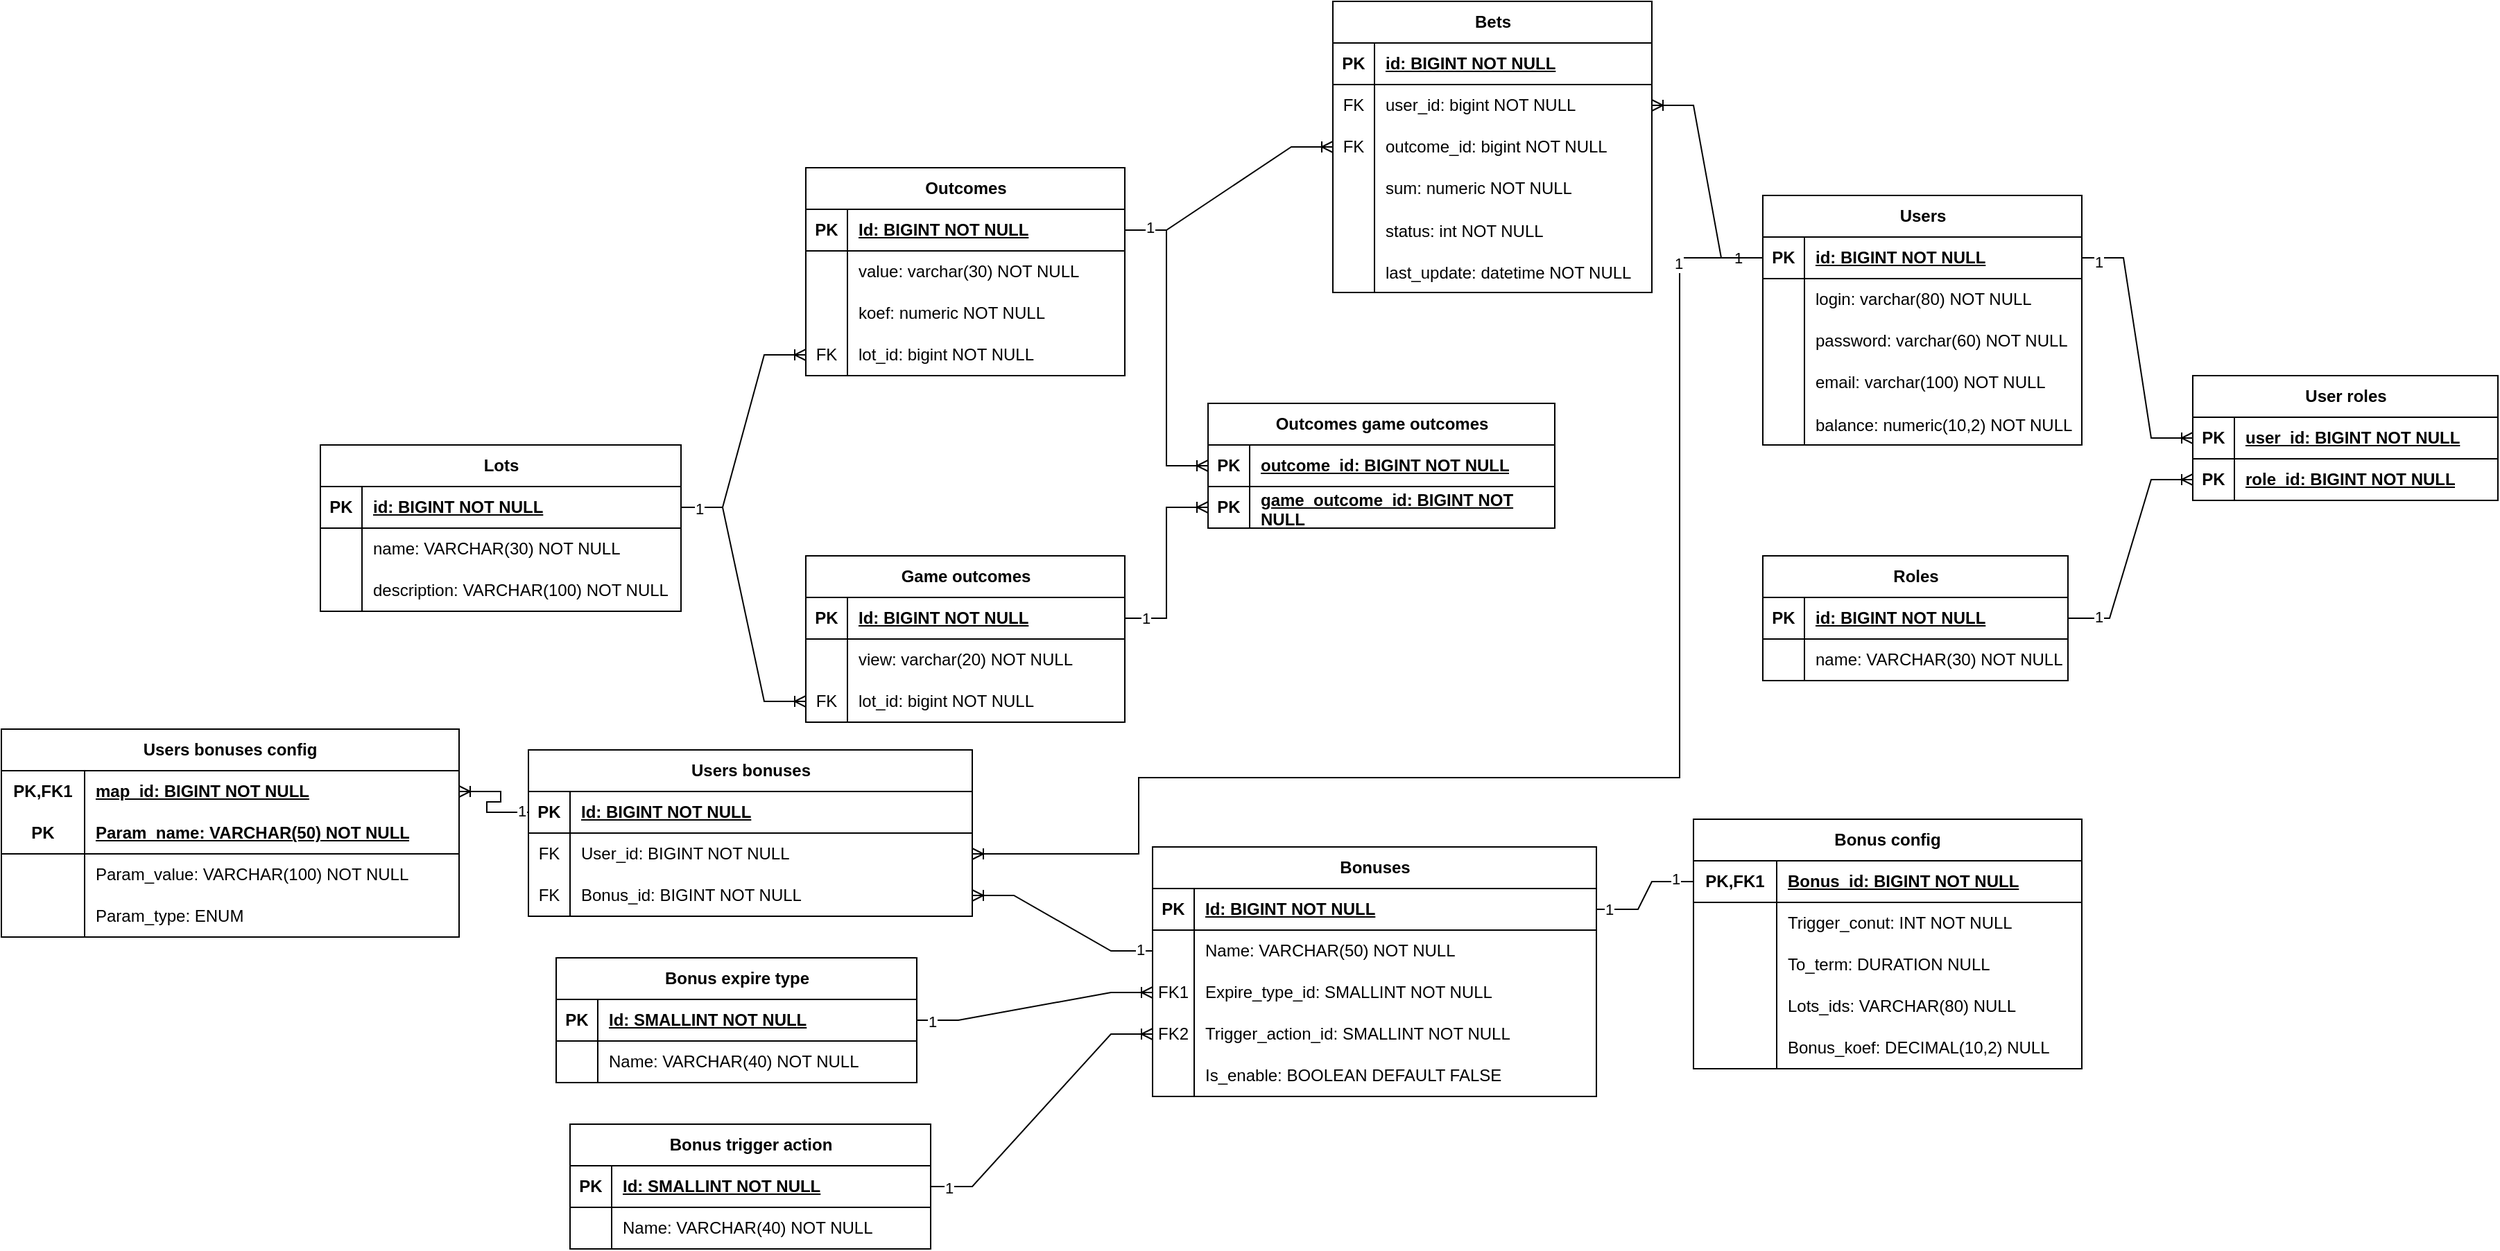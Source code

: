<mxfile version="21.3.7" type="device">
  <diagram name="Page-1" id="a7904f86-f2b4-8e86-fa97-74104820619b">
    <mxGraphModel dx="3149" dy="1956" grid="1" gridSize="10" guides="1" tooltips="1" connect="1" arrows="1" fold="1" page="1" pageScale="1" pageWidth="1100" pageHeight="850" background="none" math="0" shadow="0">
      <root>
        <mxCell id="0" />
        <mxCell id="1" parent="0" />
        <mxCell id="-L9KhLH6HINoQIjfcN4S-1" value="Lots" style="shape=table;startSize=30;container=1;collapsible=1;childLayout=tableLayout;fixedRows=1;rowLines=0;fontStyle=1;align=center;resizeLast=1;html=1;" parent="1" vertex="1">
          <mxGeometry x="-140" y="120" width="260" height="120" as="geometry" />
        </mxCell>
        <mxCell id="-L9KhLH6HINoQIjfcN4S-2" value="" style="shape=tableRow;horizontal=0;startSize=0;swimlaneHead=0;swimlaneBody=0;fillColor=none;collapsible=0;dropTarget=0;points=[[0,0.5],[1,0.5]];portConstraint=eastwest;top=0;left=0;right=0;bottom=1;" parent="-L9KhLH6HINoQIjfcN4S-1" vertex="1">
          <mxGeometry y="30" width="260" height="30" as="geometry" />
        </mxCell>
        <mxCell id="-L9KhLH6HINoQIjfcN4S-3" value="PK" style="shape=partialRectangle;connectable=0;fillColor=none;top=0;left=0;bottom=0;right=0;fontStyle=1;overflow=hidden;whiteSpace=wrap;html=1;" parent="-L9KhLH6HINoQIjfcN4S-2" vertex="1">
          <mxGeometry width="30" height="30" as="geometry">
            <mxRectangle width="30" height="30" as="alternateBounds" />
          </mxGeometry>
        </mxCell>
        <mxCell id="-L9KhLH6HINoQIjfcN4S-4" value="id: BIGINT NOT NULL" style="shape=partialRectangle;connectable=0;fillColor=none;top=0;left=0;bottom=0;right=0;align=left;spacingLeft=6;fontStyle=5;overflow=hidden;whiteSpace=wrap;html=1;" parent="-L9KhLH6HINoQIjfcN4S-2" vertex="1">
          <mxGeometry x="30" width="230" height="30" as="geometry">
            <mxRectangle width="230" height="30" as="alternateBounds" />
          </mxGeometry>
        </mxCell>
        <mxCell id="-L9KhLH6HINoQIjfcN4S-5" value="" style="shape=tableRow;horizontal=0;startSize=0;swimlaneHead=0;swimlaneBody=0;fillColor=none;collapsible=0;dropTarget=0;points=[[0,0.5],[1,0.5]];portConstraint=eastwest;top=0;left=0;right=0;bottom=0;" parent="-L9KhLH6HINoQIjfcN4S-1" vertex="1">
          <mxGeometry y="60" width="260" height="30" as="geometry" />
        </mxCell>
        <mxCell id="-L9KhLH6HINoQIjfcN4S-6" value="" style="shape=partialRectangle;connectable=0;fillColor=none;top=0;left=0;bottom=0;right=0;editable=1;overflow=hidden;whiteSpace=wrap;html=1;" parent="-L9KhLH6HINoQIjfcN4S-5" vertex="1">
          <mxGeometry width="30" height="30" as="geometry">
            <mxRectangle width="30" height="30" as="alternateBounds" />
          </mxGeometry>
        </mxCell>
        <mxCell id="-L9KhLH6HINoQIjfcN4S-7" value="name: VARCHAR(30) NOT NULL" style="shape=partialRectangle;connectable=0;fillColor=none;top=0;left=0;bottom=0;right=0;align=left;spacingLeft=6;overflow=hidden;whiteSpace=wrap;html=1;" parent="-L9KhLH6HINoQIjfcN4S-5" vertex="1">
          <mxGeometry x="30" width="230" height="30" as="geometry">
            <mxRectangle width="230" height="30" as="alternateBounds" />
          </mxGeometry>
        </mxCell>
        <mxCell id="-L9KhLH6HINoQIjfcN4S-8" value="" style="shape=tableRow;horizontal=0;startSize=0;swimlaneHead=0;swimlaneBody=0;fillColor=none;collapsible=0;dropTarget=0;points=[[0,0.5],[1,0.5]];portConstraint=eastwest;top=0;left=0;right=0;bottom=0;" parent="-L9KhLH6HINoQIjfcN4S-1" vertex="1">
          <mxGeometry y="90" width="260" height="30" as="geometry" />
        </mxCell>
        <mxCell id="-L9KhLH6HINoQIjfcN4S-9" value="" style="shape=partialRectangle;connectable=0;fillColor=none;top=0;left=0;bottom=0;right=0;editable=1;overflow=hidden;whiteSpace=wrap;html=1;" parent="-L9KhLH6HINoQIjfcN4S-8" vertex="1">
          <mxGeometry width="30" height="30" as="geometry">
            <mxRectangle width="30" height="30" as="alternateBounds" />
          </mxGeometry>
        </mxCell>
        <mxCell id="-L9KhLH6HINoQIjfcN4S-10" value="description: VARCHAR(100) NOT NULL" style="shape=partialRectangle;connectable=0;fillColor=none;top=0;left=0;bottom=0;right=0;align=left;spacingLeft=6;overflow=hidden;whiteSpace=wrap;html=1;" parent="-L9KhLH6HINoQIjfcN4S-8" vertex="1">
          <mxGeometry x="30" width="230" height="30" as="geometry">
            <mxRectangle width="230" height="30" as="alternateBounds" />
          </mxGeometry>
        </mxCell>
        <mxCell id="-L9KhLH6HINoQIjfcN4S-14" value="Users" style="shape=table;startSize=30;container=1;collapsible=1;childLayout=tableLayout;fixedRows=1;rowLines=0;fontStyle=1;align=center;resizeLast=1;html=1;" parent="1" vertex="1">
          <mxGeometry x="900" y="-60" width="230" height="180" as="geometry" />
        </mxCell>
        <mxCell id="-L9KhLH6HINoQIjfcN4S-15" value="" style="shape=tableRow;horizontal=0;startSize=0;swimlaneHead=0;swimlaneBody=0;fillColor=none;collapsible=0;dropTarget=0;points=[[0,0.5],[1,0.5]];portConstraint=eastwest;top=0;left=0;right=0;bottom=1;" parent="-L9KhLH6HINoQIjfcN4S-14" vertex="1">
          <mxGeometry y="30" width="230" height="30" as="geometry" />
        </mxCell>
        <mxCell id="-L9KhLH6HINoQIjfcN4S-16" value="PK" style="shape=partialRectangle;connectable=0;fillColor=none;top=0;left=0;bottom=0;right=0;fontStyle=1;overflow=hidden;whiteSpace=wrap;html=1;" parent="-L9KhLH6HINoQIjfcN4S-15" vertex="1">
          <mxGeometry width="30" height="30" as="geometry">
            <mxRectangle width="30" height="30" as="alternateBounds" />
          </mxGeometry>
        </mxCell>
        <mxCell id="-L9KhLH6HINoQIjfcN4S-17" value="id: BIGINT NOT NULL" style="shape=partialRectangle;connectable=0;fillColor=none;top=0;left=0;bottom=0;right=0;align=left;spacingLeft=6;fontStyle=5;overflow=hidden;whiteSpace=wrap;html=1;" parent="-L9KhLH6HINoQIjfcN4S-15" vertex="1">
          <mxGeometry x="30" width="200" height="30" as="geometry">
            <mxRectangle width="200" height="30" as="alternateBounds" />
          </mxGeometry>
        </mxCell>
        <mxCell id="-L9KhLH6HINoQIjfcN4S-18" value="" style="shape=tableRow;horizontal=0;startSize=0;swimlaneHead=0;swimlaneBody=0;fillColor=none;collapsible=0;dropTarget=0;points=[[0,0.5],[1,0.5]];portConstraint=eastwest;top=0;left=0;right=0;bottom=0;" parent="-L9KhLH6HINoQIjfcN4S-14" vertex="1">
          <mxGeometry y="60" width="230" height="30" as="geometry" />
        </mxCell>
        <mxCell id="-L9KhLH6HINoQIjfcN4S-19" value="" style="shape=partialRectangle;connectable=0;fillColor=none;top=0;left=0;bottom=0;right=0;editable=1;overflow=hidden;whiteSpace=wrap;html=1;" parent="-L9KhLH6HINoQIjfcN4S-18" vertex="1">
          <mxGeometry width="30" height="30" as="geometry">
            <mxRectangle width="30" height="30" as="alternateBounds" />
          </mxGeometry>
        </mxCell>
        <mxCell id="-L9KhLH6HINoQIjfcN4S-20" value="login: varchar(80) NOT NULL" style="shape=partialRectangle;connectable=0;fillColor=none;top=0;left=0;bottom=0;right=0;align=left;spacingLeft=6;overflow=hidden;whiteSpace=wrap;html=1;" parent="-L9KhLH6HINoQIjfcN4S-18" vertex="1">
          <mxGeometry x="30" width="200" height="30" as="geometry">
            <mxRectangle width="200" height="30" as="alternateBounds" />
          </mxGeometry>
        </mxCell>
        <mxCell id="-L9KhLH6HINoQIjfcN4S-21" value="" style="shape=tableRow;horizontal=0;startSize=0;swimlaneHead=0;swimlaneBody=0;fillColor=none;collapsible=0;dropTarget=0;points=[[0,0.5],[1,0.5]];portConstraint=eastwest;top=0;left=0;right=0;bottom=0;" parent="-L9KhLH6HINoQIjfcN4S-14" vertex="1">
          <mxGeometry y="90" width="230" height="30" as="geometry" />
        </mxCell>
        <mxCell id="-L9KhLH6HINoQIjfcN4S-22" value="" style="shape=partialRectangle;connectable=0;fillColor=none;top=0;left=0;bottom=0;right=0;editable=1;overflow=hidden;whiteSpace=wrap;html=1;" parent="-L9KhLH6HINoQIjfcN4S-21" vertex="1">
          <mxGeometry width="30" height="30" as="geometry">
            <mxRectangle width="30" height="30" as="alternateBounds" />
          </mxGeometry>
        </mxCell>
        <mxCell id="-L9KhLH6HINoQIjfcN4S-23" value="password: varchar(60) NOT NULL" style="shape=partialRectangle;connectable=0;fillColor=none;top=0;left=0;bottom=0;right=0;align=left;spacingLeft=6;overflow=hidden;whiteSpace=wrap;html=1;" parent="-L9KhLH6HINoQIjfcN4S-21" vertex="1">
          <mxGeometry x="30" width="200" height="30" as="geometry">
            <mxRectangle width="200" height="30" as="alternateBounds" />
          </mxGeometry>
        </mxCell>
        <mxCell id="-L9KhLH6HINoQIjfcN4S-24" value="" style="shape=tableRow;horizontal=0;startSize=0;swimlaneHead=0;swimlaneBody=0;fillColor=none;collapsible=0;dropTarget=0;points=[[0,0.5],[1,0.5]];portConstraint=eastwest;top=0;left=0;right=0;bottom=0;" parent="-L9KhLH6HINoQIjfcN4S-14" vertex="1">
          <mxGeometry y="120" width="230" height="30" as="geometry" />
        </mxCell>
        <mxCell id="-L9KhLH6HINoQIjfcN4S-25" value="" style="shape=partialRectangle;connectable=0;fillColor=none;top=0;left=0;bottom=0;right=0;editable=1;overflow=hidden;whiteSpace=wrap;html=1;" parent="-L9KhLH6HINoQIjfcN4S-24" vertex="1">
          <mxGeometry width="30" height="30" as="geometry">
            <mxRectangle width="30" height="30" as="alternateBounds" />
          </mxGeometry>
        </mxCell>
        <mxCell id="-L9KhLH6HINoQIjfcN4S-26" value="email: varchar(100) NOT NULL" style="shape=partialRectangle;connectable=0;fillColor=none;top=0;left=0;bottom=0;right=0;align=left;spacingLeft=6;overflow=hidden;whiteSpace=wrap;html=1;" parent="-L9KhLH6HINoQIjfcN4S-24" vertex="1">
          <mxGeometry x="30" width="200" height="30" as="geometry">
            <mxRectangle width="200" height="30" as="alternateBounds" />
          </mxGeometry>
        </mxCell>
        <mxCell id="-L9KhLH6HINoQIjfcN4S-27" value="" style="shape=tableRow;horizontal=0;startSize=0;swimlaneHead=0;swimlaneBody=0;fillColor=none;collapsible=0;dropTarget=0;points=[[0,0.5],[1,0.5]];portConstraint=eastwest;top=0;left=0;right=0;bottom=0;" parent="-L9KhLH6HINoQIjfcN4S-14" vertex="1">
          <mxGeometry y="150" width="230" height="30" as="geometry" />
        </mxCell>
        <mxCell id="-L9KhLH6HINoQIjfcN4S-28" value="" style="shape=partialRectangle;connectable=0;fillColor=none;top=0;left=0;bottom=0;right=0;editable=1;overflow=hidden;" parent="-L9KhLH6HINoQIjfcN4S-27" vertex="1">
          <mxGeometry width="30" height="30" as="geometry">
            <mxRectangle width="30" height="30" as="alternateBounds" />
          </mxGeometry>
        </mxCell>
        <mxCell id="-L9KhLH6HINoQIjfcN4S-29" value="balance: numeric(10,2) NOT NULL" style="shape=partialRectangle;connectable=0;fillColor=none;top=0;left=0;bottom=0;right=0;align=left;spacingLeft=6;overflow=hidden;" parent="-L9KhLH6HINoQIjfcN4S-27" vertex="1">
          <mxGeometry x="30" width="200" height="30" as="geometry">
            <mxRectangle width="200" height="30" as="alternateBounds" />
          </mxGeometry>
        </mxCell>
        <mxCell id="-L9KhLH6HINoQIjfcN4S-30" value="Roles" style="shape=table;startSize=30;container=1;collapsible=1;childLayout=tableLayout;fixedRows=1;rowLines=0;fontStyle=1;align=center;resizeLast=1;html=1;" parent="1" vertex="1">
          <mxGeometry x="900" y="200" width="220" height="90" as="geometry" />
        </mxCell>
        <mxCell id="-L9KhLH6HINoQIjfcN4S-31" value="" style="shape=tableRow;horizontal=0;startSize=0;swimlaneHead=0;swimlaneBody=0;fillColor=none;collapsible=0;dropTarget=0;points=[[0,0.5],[1,0.5]];portConstraint=eastwest;top=0;left=0;right=0;bottom=1;" parent="-L9KhLH6HINoQIjfcN4S-30" vertex="1">
          <mxGeometry y="30" width="220" height="30" as="geometry" />
        </mxCell>
        <mxCell id="-L9KhLH6HINoQIjfcN4S-32" value="PK" style="shape=partialRectangle;connectable=0;fillColor=none;top=0;left=0;bottom=0;right=0;fontStyle=1;overflow=hidden;whiteSpace=wrap;html=1;" parent="-L9KhLH6HINoQIjfcN4S-31" vertex="1">
          <mxGeometry width="30" height="30" as="geometry">
            <mxRectangle width="30" height="30" as="alternateBounds" />
          </mxGeometry>
        </mxCell>
        <mxCell id="-L9KhLH6HINoQIjfcN4S-33" value="id: BIGINT NOT NULL" style="shape=partialRectangle;connectable=0;fillColor=none;top=0;left=0;bottom=0;right=0;align=left;spacingLeft=6;fontStyle=5;overflow=hidden;whiteSpace=wrap;html=1;" parent="-L9KhLH6HINoQIjfcN4S-31" vertex="1">
          <mxGeometry x="30" width="190" height="30" as="geometry">
            <mxRectangle width="190" height="30" as="alternateBounds" />
          </mxGeometry>
        </mxCell>
        <mxCell id="-L9KhLH6HINoQIjfcN4S-34" value="" style="shape=tableRow;horizontal=0;startSize=0;swimlaneHead=0;swimlaneBody=0;fillColor=none;collapsible=0;dropTarget=0;points=[[0,0.5],[1,0.5]];portConstraint=eastwest;top=0;left=0;right=0;bottom=0;" parent="-L9KhLH6HINoQIjfcN4S-30" vertex="1">
          <mxGeometry y="60" width="220" height="30" as="geometry" />
        </mxCell>
        <mxCell id="-L9KhLH6HINoQIjfcN4S-35" value="" style="shape=partialRectangle;connectable=0;fillColor=none;top=0;left=0;bottom=0;right=0;editable=1;overflow=hidden;whiteSpace=wrap;html=1;" parent="-L9KhLH6HINoQIjfcN4S-34" vertex="1">
          <mxGeometry width="30" height="30" as="geometry">
            <mxRectangle width="30" height="30" as="alternateBounds" />
          </mxGeometry>
        </mxCell>
        <mxCell id="-L9KhLH6HINoQIjfcN4S-36" value="name: VARCHAR(30) NOT NULL" style="shape=partialRectangle;connectable=0;fillColor=none;top=0;left=0;bottom=0;right=0;align=left;spacingLeft=6;overflow=hidden;whiteSpace=wrap;html=1;" parent="-L9KhLH6HINoQIjfcN4S-34" vertex="1">
          <mxGeometry x="30" width="190" height="30" as="geometry">
            <mxRectangle width="190" height="30" as="alternateBounds" />
          </mxGeometry>
        </mxCell>
        <mxCell id="-L9KhLH6HINoQIjfcN4S-40" value="User roles" style="shape=table;startSize=30;container=1;collapsible=1;childLayout=tableLayout;fixedRows=1;rowLines=0;fontStyle=1;align=center;resizeLast=1;html=1;" parent="1" vertex="1">
          <mxGeometry x="1210" y="70" width="220" height="90" as="geometry" />
        </mxCell>
        <mxCell id="-L9KhLH6HINoQIjfcN4S-41" value="" style="shape=tableRow;horizontal=0;startSize=0;swimlaneHead=0;swimlaneBody=0;fillColor=none;collapsible=0;dropTarget=0;points=[[0,0.5],[1,0.5]];portConstraint=eastwest;top=0;left=0;right=0;bottom=1;" parent="-L9KhLH6HINoQIjfcN4S-40" vertex="1">
          <mxGeometry y="30" width="220" height="30" as="geometry" />
        </mxCell>
        <mxCell id="-L9KhLH6HINoQIjfcN4S-42" value="PK" style="shape=partialRectangle;connectable=0;fillColor=none;top=0;left=0;bottom=0;right=0;fontStyle=1;overflow=hidden;whiteSpace=wrap;html=1;" parent="-L9KhLH6HINoQIjfcN4S-41" vertex="1">
          <mxGeometry width="30" height="30" as="geometry">
            <mxRectangle width="30" height="30" as="alternateBounds" />
          </mxGeometry>
        </mxCell>
        <mxCell id="-L9KhLH6HINoQIjfcN4S-43" value="user_id: BIGINT NOT NULL" style="shape=partialRectangle;connectable=0;fillColor=none;top=0;left=0;bottom=0;right=0;align=left;spacingLeft=6;fontStyle=5;overflow=hidden;whiteSpace=wrap;html=1;" parent="-L9KhLH6HINoQIjfcN4S-41" vertex="1">
          <mxGeometry x="30" width="190" height="30" as="geometry">
            <mxRectangle width="190" height="30" as="alternateBounds" />
          </mxGeometry>
        </mxCell>
        <mxCell id="-L9KhLH6HINoQIjfcN4S-47" value="" style="shape=tableRow;horizontal=0;startSize=0;swimlaneHead=0;swimlaneBody=0;fillColor=none;collapsible=0;dropTarget=0;points=[[0,0.5],[1,0.5]];portConstraint=eastwest;top=0;left=0;right=0;bottom=1;" parent="-L9KhLH6HINoQIjfcN4S-40" vertex="1">
          <mxGeometry y="60" width="220" height="30" as="geometry" />
        </mxCell>
        <mxCell id="-L9KhLH6HINoQIjfcN4S-48" value="PK" style="shape=partialRectangle;connectable=0;fillColor=none;top=0;left=0;bottom=0;right=0;fontStyle=1;overflow=hidden;whiteSpace=wrap;html=1;" parent="-L9KhLH6HINoQIjfcN4S-47" vertex="1">
          <mxGeometry width="30" height="30" as="geometry">
            <mxRectangle width="30" height="30" as="alternateBounds" />
          </mxGeometry>
        </mxCell>
        <mxCell id="-L9KhLH6HINoQIjfcN4S-49" value="role_id: BIGINT NOT NULL" style="shape=partialRectangle;connectable=0;fillColor=none;top=0;left=0;bottom=0;right=0;align=left;spacingLeft=6;fontStyle=5;overflow=hidden;whiteSpace=wrap;html=1;" parent="-L9KhLH6HINoQIjfcN4S-47" vertex="1">
          <mxGeometry x="30" width="190" height="30" as="geometry">
            <mxRectangle width="190" height="30" as="alternateBounds" />
          </mxGeometry>
        </mxCell>
        <mxCell id="-L9KhLH6HINoQIjfcN4S-50" value="" style="edgeStyle=entityRelationEdgeStyle;fontSize=12;html=1;endArrow=ERoneToMany;rounded=0;exitX=1;exitY=0.5;exitDx=0;exitDy=0;entryX=0;entryY=0.5;entryDx=0;entryDy=0;" parent="1" source="-L9KhLH6HINoQIjfcN4S-15" target="-L9KhLH6HINoQIjfcN4S-41" edge="1">
          <mxGeometry width="100" height="100" relative="1" as="geometry">
            <mxPoint x="490" y="360" as="sourcePoint" />
            <mxPoint x="590" y="260" as="targetPoint" />
          </mxGeometry>
        </mxCell>
        <mxCell id="-L9KhLH6HINoQIjfcN4S-96" value="1" style="edgeLabel;html=1;align=center;verticalAlign=middle;resizable=0;points=[];" parent="-L9KhLH6HINoQIjfcN4S-50" vertex="1" connectable="0">
          <mxGeometry x="-0.877" y="-3" relative="1" as="geometry">
            <mxPoint as="offset" />
          </mxGeometry>
        </mxCell>
        <mxCell id="-L9KhLH6HINoQIjfcN4S-51" value="" style="edgeStyle=entityRelationEdgeStyle;fontSize=12;html=1;endArrow=ERoneToMany;rounded=0;exitX=1;exitY=0.5;exitDx=0;exitDy=0;entryX=0;entryY=0.5;entryDx=0;entryDy=0;" parent="1" source="-L9KhLH6HINoQIjfcN4S-30" target="-L9KhLH6HINoQIjfcN4S-47" edge="1">
          <mxGeometry width="100" height="100" relative="1" as="geometry">
            <mxPoint x="660" y="380" as="sourcePoint" />
            <mxPoint x="760" y="280" as="targetPoint" />
          </mxGeometry>
        </mxCell>
        <mxCell id="-L9KhLH6HINoQIjfcN4S-95" value="1" style="edgeLabel;html=1;align=center;verticalAlign=middle;resizable=0;points=[];" parent="-L9KhLH6HINoQIjfcN4S-51" vertex="1" connectable="0">
          <mxGeometry x="-0.734" y="1" relative="1" as="geometry">
            <mxPoint as="offset" />
          </mxGeometry>
        </mxCell>
        <mxCell id="-L9KhLH6HINoQIjfcN4S-52" value="Outcomes" style="shape=table;startSize=30;container=1;collapsible=1;childLayout=tableLayout;fixedRows=1;rowLines=0;fontStyle=1;align=center;resizeLast=1;html=1;" parent="1" vertex="1">
          <mxGeometry x="210" y="-80" width="230" height="150" as="geometry" />
        </mxCell>
        <mxCell id="-L9KhLH6HINoQIjfcN4S-53" value="" style="shape=tableRow;horizontal=0;startSize=0;swimlaneHead=0;swimlaneBody=0;fillColor=none;collapsible=0;dropTarget=0;points=[[0,0.5],[1,0.5]];portConstraint=eastwest;top=0;left=0;right=0;bottom=1;" parent="-L9KhLH6HINoQIjfcN4S-52" vertex="1">
          <mxGeometry y="30" width="230" height="30" as="geometry" />
        </mxCell>
        <mxCell id="-L9KhLH6HINoQIjfcN4S-54" value="PK" style="shape=partialRectangle;connectable=0;fillColor=none;top=0;left=0;bottom=0;right=0;fontStyle=1;overflow=hidden;whiteSpace=wrap;html=1;" parent="-L9KhLH6HINoQIjfcN4S-53" vertex="1">
          <mxGeometry width="30" height="30" as="geometry">
            <mxRectangle width="30" height="30" as="alternateBounds" />
          </mxGeometry>
        </mxCell>
        <mxCell id="-L9KhLH6HINoQIjfcN4S-55" value="Id: BIGINT NOT NULL" style="shape=partialRectangle;connectable=0;fillColor=none;top=0;left=0;bottom=0;right=0;align=left;spacingLeft=6;fontStyle=5;overflow=hidden;whiteSpace=wrap;html=1;" parent="-L9KhLH6HINoQIjfcN4S-53" vertex="1">
          <mxGeometry x="30" width="200" height="30" as="geometry">
            <mxRectangle width="200" height="30" as="alternateBounds" />
          </mxGeometry>
        </mxCell>
        <mxCell id="-L9KhLH6HINoQIjfcN4S-56" value="" style="shape=tableRow;horizontal=0;startSize=0;swimlaneHead=0;swimlaneBody=0;fillColor=none;collapsible=0;dropTarget=0;points=[[0,0.5],[1,0.5]];portConstraint=eastwest;top=0;left=0;right=0;bottom=0;" parent="-L9KhLH6HINoQIjfcN4S-52" vertex="1">
          <mxGeometry y="60" width="230" height="30" as="geometry" />
        </mxCell>
        <mxCell id="-L9KhLH6HINoQIjfcN4S-57" value="" style="shape=partialRectangle;connectable=0;fillColor=none;top=0;left=0;bottom=0;right=0;editable=1;overflow=hidden;whiteSpace=wrap;html=1;" parent="-L9KhLH6HINoQIjfcN4S-56" vertex="1">
          <mxGeometry width="30" height="30" as="geometry">
            <mxRectangle width="30" height="30" as="alternateBounds" />
          </mxGeometry>
        </mxCell>
        <mxCell id="-L9KhLH6HINoQIjfcN4S-58" value="value: varchar(30) NOT NULL" style="shape=partialRectangle;connectable=0;fillColor=none;top=0;left=0;bottom=0;right=0;align=left;spacingLeft=6;overflow=hidden;whiteSpace=wrap;html=1;" parent="-L9KhLH6HINoQIjfcN4S-56" vertex="1">
          <mxGeometry x="30" width="200" height="30" as="geometry">
            <mxRectangle width="200" height="30" as="alternateBounds" />
          </mxGeometry>
        </mxCell>
        <mxCell id="-L9KhLH6HINoQIjfcN4S-59" value="" style="shape=tableRow;horizontal=0;startSize=0;swimlaneHead=0;swimlaneBody=0;fillColor=none;collapsible=0;dropTarget=0;points=[[0,0.5],[1,0.5]];portConstraint=eastwest;top=0;left=0;right=0;bottom=0;" parent="-L9KhLH6HINoQIjfcN4S-52" vertex="1">
          <mxGeometry y="90" width="230" height="30" as="geometry" />
        </mxCell>
        <mxCell id="-L9KhLH6HINoQIjfcN4S-60" value="" style="shape=partialRectangle;connectable=0;fillColor=none;top=0;left=0;bottom=0;right=0;editable=1;overflow=hidden;whiteSpace=wrap;html=1;" parent="-L9KhLH6HINoQIjfcN4S-59" vertex="1">
          <mxGeometry width="30" height="30" as="geometry">
            <mxRectangle width="30" height="30" as="alternateBounds" />
          </mxGeometry>
        </mxCell>
        <mxCell id="-L9KhLH6HINoQIjfcN4S-61" value="koef: numeric NOT NULL" style="shape=partialRectangle;connectable=0;fillColor=none;top=0;left=0;bottom=0;right=0;align=left;spacingLeft=6;overflow=hidden;whiteSpace=wrap;html=1;" parent="-L9KhLH6HINoQIjfcN4S-59" vertex="1">
          <mxGeometry x="30" width="200" height="30" as="geometry">
            <mxRectangle width="200" height="30" as="alternateBounds" />
          </mxGeometry>
        </mxCell>
        <mxCell id="-L9KhLH6HINoQIjfcN4S-62" value="" style="shape=tableRow;horizontal=0;startSize=0;swimlaneHead=0;swimlaneBody=0;fillColor=none;collapsible=0;dropTarget=0;points=[[0,0.5],[1,0.5]];portConstraint=eastwest;top=0;left=0;right=0;bottom=0;" parent="-L9KhLH6HINoQIjfcN4S-52" vertex="1">
          <mxGeometry y="120" width="230" height="30" as="geometry" />
        </mxCell>
        <mxCell id="-L9KhLH6HINoQIjfcN4S-63" value="FK" style="shape=partialRectangle;connectable=0;fillColor=none;top=0;left=0;bottom=0;right=0;editable=1;overflow=hidden;whiteSpace=wrap;html=1;" parent="-L9KhLH6HINoQIjfcN4S-62" vertex="1">
          <mxGeometry width="30" height="30" as="geometry">
            <mxRectangle width="30" height="30" as="alternateBounds" />
          </mxGeometry>
        </mxCell>
        <mxCell id="-L9KhLH6HINoQIjfcN4S-64" value="lot_id: bigint NOT NULL" style="shape=partialRectangle;connectable=0;fillColor=none;top=0;left=0;bottom=0;right=0;align=left;spacingLeft=6;overflow=hidden;whiteSpace=wrap;html=1;" parent="-L9KhLH6HINoQIjfcN4S-62" vertex="1">
          <mxGeometry x="30" width="200" height="30" as="geometry">
            <mxRectangle width="200" height="30" as="alternateBounds" />
          </mxGeometry>
        </mxCell>
        <mxCell id="-L9KhLH6HINoQIjfcN4S-68" value="" style="edgeStyle=entityRelationEdgeStyle;fontSize=12;html=1;endArrow=ERoneToMany;rounded=0;entryX=0;entryY=0.5;entryDx=0;entryDy=0;exitX=1;exitY=0.5;exitDx=0;exitDy=0;" parent="1" source="-L9KhLH6HINoQIjfcN4S-2" target="-L9KhLH6HINoQIjfcN4S-62" edge="1">
          <mxGeometry width="100" height="100" relative="1" as="geometry">
            <mxPoint x="170" y="290" as="sourcePoint" />
            <mxPoint x="340" y="460" as="targetPoint" />
          </mxGeometry>
        </mxCell>
        <mxCell id="-L9KhLH6HINoQIjfcN4S-69" value="Game outcomes" style="shape=table;startSize=30;container=1;collapsible=1;childLayout=tableLayout;fixedRows=1;rowLines=0;fontStyle=1;align=center;resizeLast=1;html=1;" parent="1" vertex="1">
          <mxGeometry x="210" y="200" width="230" height="120" as="geometry" />
        </mxCell>
        <mxCell id="-L9KhLH6HINoQIjfcN4S-70" value="" style="shape=tableRow;horizontal=0;startSize=0;swimlaneHead=0;swimlaneBody=0;fillColor=none;collapsible=0;dropTarget=0;points=[[0,0.5],[1,0.5]];portConstraint=eastwest;top=0;left=0;right=0;bottom=1;" parent="-L9KhLH6HINoQIjfcN4S-69" vertex="1">
          <mxGeometry y="30" width="230" height="30" as="geometry" />
        </mxCell>
        <mxCell id="-L9KhLH6HINoQIjfcN4S-71" value="PK" style="shape=partialRectangle;connectable=0;fillColor=none;top=0;left=0;bottom=0;right=0;fontStyle=1;overflow=hidden;whiteSpace=wrap;html=1;" parent="-L9KhLH6HINoQIjfcN4S-70" vertex="1">
          <mxGeometry width="30" height="30" as="geometry">
            <mxRectangle width="30" height="30" as="alternateBounds" />
          </mxGeometry>
        </mxCell>
        <mxCell id="-L9KhLH6HINoQIjfcN4S-72" value="Id: BIGINT NOT NULL" style="shape=partialRectangle;connectable=0;fillColor=none;top=0;left=0;bottom=0;right=0;align=left;spacingLeft=6;fontStyle=5;overflow=hidden;whiteSpace=wrap;html=1;" parent="-L9KhLH6HINoQIjfcN4S-70" vertex="1">
          <mxGeometry x="30" width="200" height="30" as="geometry">
            <mxRectangle width="200" height="30" as="alternateBounds" />
          </mxGeometry>
        </mxCell>
        <mxCell id="-L9KhLH6HINoQIjfcN4S-73" value="" style="shape=tableRow;horizontal=0;startSize=0;swimlaneHead=0;swimlaneBody=0;fillColor=none;collapsible=0;dropTarget=0;points=[[0,0.5],[1,0.5]];portConstraint=eastwest;top=0;left=0;right=0;bottom=0;" parent="-L9KhLH6HINoQIjfcN4S-69" vertex="1">
          <mxGeometry y="60" width="230" height="30" as="geometry" />
        </mxCell>
        <mxCell id="-L9KhLH6HINoQIjfcN4S-74" value="" style="shape=partialRectangle;connectable=0;fillColor=none;top=0;left=0;bottom=0;right=0;editable=1;overflow=hidden;whiteSpace=wrap;html=1;" parent="-L9KhLH6HINoQIjfcN4S-73" vertex="1">
          <mxGeometry width="30" height="30" as="geometry">
            <mxRectangle width="30" height="30" as="alternateBounds" />
          </mxGeometry>
        </mxCell>
        <mxCell id="-L9KhLH6HINoQIjfcN4S-75" value="view: varchar(20) NOT NULL" style="shape=partialRectangle;connectable=0;fillColor=none;top=0;left=0;bottom=0;right=0;align=left;spacingLeft=6;overflow=hidden;whiteSpace=wrap;html=1;" parent="-L9KhLH6HINoQIjfcN4S-73" vertex="1">
          <mxGeometry x="30" width="200" height="30" as="geometry">
            <mxRectangle width="200" height="30" as="alternateBounds" />
          </mxGeometry>
        </mxCell>
        <mxCell id="-L9KhLH6HINoQIjfcN4S-79" value="" style="shape=tableRow;horizontal=0;startSize=0;swimlaneHead=0;swimlaneBody=0;fillColor=none;collapsible=0;dropTarget=0;points=[[0,0.5],[1,0.5]];portConstraint=eastwest;top=0;left=0;right=0;bottom=0;" parent="-L9KhLH6HINoQIjfcN4S-69" vertex="1">
          <mxGeometry y="90" width="230" height="30" as="geometry" />
        </mxCell>
        <mxCell id="-L9KhLH6HINoQIjfcN4S-80" value="FK" style="shape=partialRectangle;connectable=0;fillColor=none;top=0;left=0;bottom=0;right=0;editable=1;overflow=hidden;whiteSpace=wrap;html=1;" parent="-L9KhLH6HINoQIjfcN4S-79" vertex="1">
          <mxGeometry width="30" height="30" as="geometry">
            <mxRectangle width="30" height="30" as="alternateBounds" />
          </mxGeometry>
        </mxCell>
        <mxCell id="-L9KhLH6HINoQIjfcN4S-81" value="lot_id: bigint NOT NULL" style="shape=partialRectangle;connectable=0;fillColor=none;top=0;left=0;bottom=0;right=0;align=left;spacingLeft=6;overflow=hidden;whiteSpace=wrap;html=1;" parent="-L9KhLH6HINoQIjfcN4S-79" vertex="1">
          <mxGeometry x="30" width="200" height="30" as="geometry">
            <mxRectangle width="200" height="30" as="alternateBounds" />
          </mxGeometry>
        </mxCell>
        <mxCell id="-L9KhLH6HINoQIjfcN4S-82" value="" style="edgeStyle=entityRelationEdgeStyle;fontSize=12;html=1;endArrow=ERoneToMany;rounded=0;exitX=1;exitY=0.5;exitDx=0;exitDy=0;entryX=0;entryY=0.5;entryDx=0;entryDy=0;" parent="1" source="-L9KhLH6HINoQIjfcN4S-2" target="-L9KhLH6HINoQIjfcN4S-79" edge="1">
          <mxGeometry width="100" height="100" relative="1" as="geometry">
            <mxPoint x="10" y="510" as="sourcePoint" />
            <mxPoint x="110" y="410" as="targetPoint" />
          </mxGeometry>
        </mxCell>
        <mxCell id="-L9KhLH6HINoQIjfcN4S-94" value="1" style="edgeLabel;html=1;align=center;verticalAlign=middle;resizable=0;points=[];" parent="-L9KhLH6HINoQIjfcN4S-82" vertex="1" connectable="0">
          <mxGeometry x="-0.873" y="-1" relative="1" as="geometry">
            <mxPoint as="offset" />
          </mxGeometry>
        </mxCell>
        <mxCell id="-L9KhLH6HINoQIjfcN4S-83" value="Outcomes game outcomes" style="shape=table;startSize=30;container=1;collapsible=1;childLayout=tableLayout;fixedRows=1;rowLines=0;fontStyle=1;align=center;resizeLast=1;html=1;" parent="1" vertex="1">
          <mxGeometry x="500" y="90" width="250" height="90" as="geometry" />
        </mxCell>
        <mxCell id="-L9KhLH6HINoQIjfcN4S-84" value="" style="shape=tableRow;horizontal=0;startSize=0;swimlaneHead=0;swimlaneBody=0;fillColor=none;collapsible=0;dropTarget=0;points=[[0,0.5],[1,0.5]];portConstraint=eastwest;top=0;left=0;right=0;bottom=1;" parent="-L9KhLH6HINoQIjfcN4S-83" vertex="1">
          <mxGeometry y="30" width="250" height="30" as="geometry" />
        </mxCell>
        <mxCell id="-L9KhLH6HINoQIjfcN4S-85" value="PK" style="shape=partialRectangle;connectable=0;fillColor=none;top=0;left=0;bottom=0;right=0;fontStyle=1;overflow=hidden;whiteSpace=wrap;html=1;" parent="-L9KhLH6HINoQIjfcN4S-84" vertex="1">
          <mxGeometry width="30" height="30" as="geometry">
            <mxRectangle width="30" height="30" as="alternateBounds" />
          </mxGeometry>
        </mxCell>
        <mxCell id="-L9KhLH6HINoQIjfcN4S-86" value="outcome_id: BIGINT NOT NULL" style="shape=partialRectangle;connectable=0;fillColor=none;top=0;left=0;bottom=0;right=0;align=left;spacingLeft=6;fontStyle=5;overflow=hidden;whiteSpace=wrap;html=1;" parent="-L9KhLH6HINoQIjfcN4S-84" vertex="1">
          <mxGeometry x="30" width="220" height="30" as="geometry">
            <mxRectangle width="220" height="30" as="alternateBounds" />
          </mxGeometry>
        </mxCell>
        <mxCell id="-L9KhLH6HINoQIjfcN4S-87" value="" style="shape=tableRow;horizontal=0;startSize=0;swimlaneHead=0;swimlaneBody=0;fillColor=none;collapsible=0;dropTarget=0;points=[[0,0.5],[1,0.5]];portConstraint=eastwest;top=0;left=0;right=0;bottom=1;" parent="-L9KhLH6HINoQIjfcN4S-83" vertex="1">
          <mxGeometry y="60" width="250" height="30" as="geometry" />
        </mxCell>
        <mxCell id="-L9KhLH6HINoQIjfcN4S-88" value="PK" style="shape=partialRectangle;connectable=0;fillColor=none;top=0;left=0;bottom=0;right=0;fontStyle=1;overflow=hidden;whiteSpace=wrap;html=1;" parent="-L9KhLH6HINoQIjfcN4S-87" vertex="1">
          <mxGeometry width="30" height="30" as="geometry">
            <mxRectangle width="30" height="30" as="alternateBounds" />
          </mxGeometry>
        </mxCell>
        <mxCell id="-L9KhLH6HINoQIjfcN4S-89" value="game_outcome_id: BIGINT NOT NULL" style="shape=partialRectangle;connectable=0;fillColor=none;top=0;left=0;bottom=0;right=0;align=left;spacingLeft=6;fontStyle=5;overflow=hidden;whiteSpace=wrap;html=1;" parent="-L9KhLH6HINoQIjfcN4S-87" vertex="1">
          <mxGeometry x="30" width="220" height="30" as="geometry">
            <mxRectangle width="220" height="30" as="alternateBounds" />
          </mxGeometry>
        </mxCell>
        <mxCell id="-L9KhLH6HINoQIjfcN4S-91" value="" style="edgeStyle=entityRelationEdgeStyle;fontSize=12;html=1;endArrow=ERoneToMany;rounded=0;exitX=1;exitY=0.5;exitDx=0;exitDy=0;entryX=0;entryY=0.5;entryDx=0;entryDy=0;" parent="1" source="-L9KhLH6HINoQIjfcN4S-70" target="-L9KhLH6HINoQIjfcN4S-87" edge="1">
          <mxGeometry width="100" height="100" relative="1" as="geometry">
            <mxPoint x="450" y="-25" as="sourcePoint" />
            <mxPoint x="510" y="145" as="targetPoint" />
          </mxGeometry>
        </mxCell>
        <mxCell id="-L9KhLH6HINoQIjfcN4S-92" value="1" style="edgeLabel;html=1;align=center;verticalAlign=middle;resizable=0;points=[];" parent="-L9KhLH6HINoQIjfcN4S-91" vertex="1" connectable="0">
          <mxGeometry x="-0.789" relative="1" as="geometry">
            <mxPoint as="offset" />
          </mxGeometry>
        </mxCell>
        <mxCell id="-L9KhLH6HINoQIjfcN4S-97" value="Bets" style="shape=table;startSize=30;container=1;collapsible=1;childLayout=tableLayout;fixedRows=1;rowLines=0;fontStyle=1;align=center;resizeLast=1;html=1;" parent="1" vertex="1">
          <mxGeometry x="590" y="-200" width="230" height="210" as="geometry" />
        </mxCell>
        <mxCell id="-L9KhLH6HINoQIjfcN4S-98" value="" style="shape=tableRow;horizontal=0;startSize=0;swimlaneHead=0;swimlaneBody=0;fillColor=none;collapsible=0;dropTarget=0;points=[[0,0.5],[1,0.5]];portConstraint=eastwest;top=0;left=0;right=0;bottom=1;" parent="-L9KhLH6HINoQIjfcN4S-97" vertex="1">
          <mxGeometry y="30" width="230" height="30" as="geometry" />
        </mxCell>
        <mxCell id="-L9KhLH6HINoQIjfcN4S-99" value="PK" style="shape=partialRectangle;connectable=0;fillColor=none;top=0;left=0;bottom=0;right=0;fontStyle=1;overflow=hidden;whiteSpace=wrap;html=1;" parent="-L9KhLH6HINoQIjfcN4S-98" vertex="1">
          <mxGeometry width="30" height="30" as="geometry">
            <mxRectangle width="30" height="30" as="alternateBounds" />
          </mxGeometry>
        </mxCell>
        <mxCell id="-L9KhLH6HINoQIjfcN4S-100" value="id: BIGINT NOT NULL" style="shape=partialRectangle;connectable=0;fillColor=none;top=0;left=0;bottom=0;right=0;align=left;spacingLeft=6;fontStyle=5;overflow=hidden;whiteSpace=wrap;html=1;" parent="-L9KhLH6HINoQIjfcN4S-98" vertex="1">
          <mxGeometry x="30" width="200" height="30" as="geometry">
            <mxRectangle width="200" height="30" as="alternateBounds" />
          </mxGeometry>
        </mxCell>
        <mxCell id="-L9KhLH6HINoQIjfcN4S-101" value="" style="shape=tableRow;horizontal=0;startSize=0;swimlaneHead=0;swimlaneBody=0;fillColor=none;collapsible=0;dropTarget=0;points=[[0,0.5],[1,0.5]];portConstraint=eastwest;top=0;left=0;right=0;bottom=0;" parent="-L9KhLH6HINoQIjfcN4S-97" vertex="1">
          <mxGeometry y="60" width="230" height="30" as="geometry" />
        </mxCell>
        <mxCell id="-L9KhLH6HINoQIjfcN4S-102" value="FK" style="shape=partialRectangle;connectable=0;fillColor=none;top=0;left=0;bottom=0;right=0;editable=1;overflow=hidden;whiteSpace=wrap;html=1;" parent="-L9KhLH6HINoQIjfcN4S-101" vertex="1">
          <mxGeometry width="30" height="30" as="geometry">
            <mxRectangle width="30" height="30" as="alternateBounds" />
          </mxGeometry>
        </mxCell>
        <mxCell id="-L9KhLH6HINoQIjfcN4S-103" value="user_id: bigint NOT NULL" style="shape=partialRectangle;connectable=0;fillColor=none;top=0;left=0;bottom=0;right=0;align=left;spacingLeft=6;overflow=hidden;whiteSpace=wrap;html=1;" parent="-L9KhLH6HINoQIjfcN4S-101" vertex="1">
          <mxGeometry x="30" width="200" height="30" as="geometry">
            <mxRectangle width="200" height="30" as="alternateBounds" />
          </mxGeometry>
        </mxCell>
        <mxCell id="-L9KhLH6HINoQIjfcN4S-104" value="" style="shape=tableRow;horizontal=0;startSize=0;swimlaneHead=0;swimlaneBody=0;fillColor=none;collapsible=0;dropTarget=0;points=[[0,0.5],[1,0.5]];portConstraint=eastwest;top=0;left=0;right=0;bottom=0;" parent="-L9KhLH6HINoQIjfcN4S-97" vertex="1">
          <mxGeometry y="90" width="230" height="30" as="geometry" />
        </mxCell>
        <mxCell id="-L9KhLH6HINoQIjfcN4S-105" value="FK" style="shape=partialRectangle;connectable=0;fillColor=none;top=0;left=0;bottom=0;right=0;editable=1;overflow=hidden;whiteSpace=wrap;html=1;" parent="-L9KhLH6HINoQIjfcN4S-104" vertex="1">
          <mxGeometry width="30" height="30" as="geometry">
            <mxRectangle width="30" height="30" as="alternateBounds" />
          </mxGeometry>
        </mxCell>
        <mxCell id="-L9KhLH6HINoQIjfcN4S-106" value="outcome_id: bigint NOT NULL" style="shape=partialRectangle;connectable=0;fillColor=none;top=0;left=0;bottom=0;right=0;align=left;spacingLeft=6;overflow=hidden;whiteSpace=wrap;html=1;" parent="-L9KhLH6HINoQIjfcN4S-104" vertex="1">
          <mxGeometry x="30" width="200" height="30" as="geometry">
            <mxRectangle width="200" height="30" as="alternateBounds" />
          </mxGeometry>
        </mxCell>
        <mxCell id="-L9KhLH6HINoQIjfcN4S-107" value="" style="shape=tableRow;horizontal=0;startSize=0;swimlaneHead=0;swimlaneBody=0;fillColor=none;collapsible=0;dropTarget=0;points=[[0,0.5],[1,0.5]];portConstraint=eastwest;top=0;left=0;right=0;bottom=0;" parent="-L9KhLH6HINoQIjfcN4S-97" vertex="1">
          <mxGeometry y="120" width="230" height="30" as="geometry" />
        </mxCell>
        <mxCell id="-L9KhLH6HINoQIjfcN4S-108" value="" style="shape=partialRectangle;connectable=0;fillColor=none;top=0;left=0;bottom=0;right=0;editable=1;overflow=hidden;whiteSpace=wrap;html=1;" parent="-L9KhLH6HINoQIjfcN4S-107" vertex="1">
          <mxGeometry width="30" height="30" as="geometry">
            <mxRectangle width="30" height="30" as="alternateBounds" />
          </mxGeometry>
        </mxCell>
        <mxCell id="-L9KhLH6HINoQIjfcN4S-109" value="sum: numeric NOT NULL" style="shape=partialRectangle;connectable=0;fillColor=none;top=0;left=0;bottom=0;right=0;align=left;spacingLeft=6;overflow=hidden;whiteSpace=wrap;html=1;" parent="-L9KhLH6HINoQIjfcN4S-107" vertex="1">
          <mxGeometry x="30" width="200" height="30" as="geometry">
            <mxRectangle width="200" height="30" as="alternateBounds" />
          </mxGeometry>
        </mxCell>
        <mxCell id="-L9KhLH6HINoQIjfcN4S-110" value="" style="shape=tableRow;horizontal=0;startSize=0;swimlaneHead=0;swimlaneBody=0;fillColor=none;collapsible=0;dropTarget=0;points=[[0,0.5],[1,0.5]];portConstraint=eastwest;top=0;left=0;right=0;bottom=0;" parent="-L9KhLH6HINoQIjfcN4S-97" vertex="1">
          <mxGeometry y="150" width="230" height="30" as="geometry" />
        </mxCell>
        <mxCell id="-L9KhLH6HINoQIjfcN4S-111" value="" style="shape=partialRectangle;connectable=0;fillColor=none;top=0;left=0;bottom=0;right=0;editable=1;overflow=hidden;" parent="-L9KhLH6HINoQIjfcN4S-110" vertex="1">
          <mxGeometry width="30" height="30" as="geometry">
            <mxRectangle width="30" height="30" as="alternateBounds" />
          </mxGeometry>
        </mxCell>
        <mxCell id="-L9KhLH6HINoQIjfcN4S-112" value="status: int NOT NULL" style="shape=partialRectangle;connectable=0;fillColor=none;top=0;left=0;bottom=0;right=0;align=left;spacingLeft=6;overflow=hidden;" parent="-L9KhLH6HINoQIjfcN4S-110" vertex="1">
          <mxGeometry x="30" width="200" height="30" as="geometry">
            <mxRectangle width="200" height="30" as="alternateBounds" />
          </mxGeometry>
        </mxCell>
        <mxCell id="-L9KhLH6HINoQIjfcN4S-117" value="" style="shape=tableRow;horizontal=0;startSize=0;swimlaneHead=0;swimlaneBody=0;fillColor=none;collapsible=0;dropTarget=0;points=[[0,0.5],[1,0.5]];portConstraint=eastwest;top=0;left=0;right=0;bottom=0;" parent="-L9KhLH6HINoQIjfcN4S-97" vertex="1">
          <mxGeometry y="180" width="230" height="30" as="geometry" />
        </mxCell>
        <mxCell id="-L9KhLH6HINoQIjfcN4S-118" value="" style="shape=partialRectangle;connectable=0;fillColor=none;top=0;left=0;bottom=0;right=0;editable=1;overflow=hidden;" parent="-L9KhLH6HINoQIjfcN4S-117" vertex="1">
          <mxGeometry width="30" height="30" as="geometry">
            <mxRectangle width="30" height="30" as="alternateBounds" />
          </mxGeometry>
        </mxCell>
        <mxCell id="-L9KhLH6HINoQIjfcN4S-119" value="last_update: datetime NOT NULL" style="shape=partialRectangle;connectable=0;fillColor=none;top=0;left=0;bottom=0;right=0;align=left;spacingLeft=6;overflow=hidden;" parent="-L9KhLH6HINoQIjfcN4S-117" vertex="1">
          <mxGeometry x="30" width="200" height="30" as="geometry">
            <mxRectangle width="200" height="30" as="alternateBounds" />
          </mxGeometry>
        </mxCell>
        <mxCell id="-L9KhLH6HINoQIjfcN4S-123" value="" style="edgeStyle=entityRelationEdgeStyle;fontSize=12;html=1;endArrow=ERoneToMany;rounded=0;exitX=1;exitY=0.5;exitDx=0;exitDy=0;entryX=0;entryY=0.5;entryDx=0;entryDy=0;" parent="1" source="-L9KhLH6HINoQIjfcN4S-53" target="-L9KhLH6HINoQIjfcN4S-104" edge="1">
          <mxGeometry width="100" height="100" relative="1" as="geometry">
            <mxPoint x="470" y="120" as="sourcePoint" />
            <mxPoint x="570" y="20" as="targetPoint" />
          </mxGeometry>
        </mxCell>
        <mxCell id="-L9KhLH6HINoQIjfcN4S-90" value="" style="edgeStyle=entityRelationEdgeStyle;fontSize=12;html=1;endArrow=ERoneToMany;rounded=0;entryX=0;entryY=0.5;entryDx=0;entryDy=0;exitX=1;exitY=0.5;exitDx=0;exitDy=0;" parent="1" source="-L9KhLH6HINoQIjfcN4S-53" target="-L9KhLH6HINoQIjfcN4S-84" edge="1">
          <mxGeometry width="100" height="100" relative="1" as="geometry">
            <mxPoint x="440" y="-30" as="sourcePoint" />
            <mxPoint x="1250" y="205" as="targetPoint" />
          </mxGeometry>
        </mxCell>
        <mxCell id="-L9KhLH6HINoQIjfcN4S-93" value="1" style="edgeLabel;html=1;align=center;verticalAlign=middle;resizable=0;points=[];" parent="-L9KhLH6HINoQIjfcN4S-90" vertex="1" connectable="0">
          <mxGeometry x="-0.844" y="2" relative="1" as="geometry">
            <mxPoint as="offset" />
          </mxGeometry>
        </mxCell>
        <mxCell id="-L9KhLH6HINoQIjfcN4S-125" value="" style="edgeStyle=entityRelationEdgeStyle;fontSize=12;html=1;endArrow=ERoneToMany;rounded=0;exitX=0;exitY=0.5;exitDx=0;exitDy=0;entryX=1;entryY=0.5;entryDx=0;entryDy=0;" parent="1" source="-L9KhLH6HINoQIjfcN4S-15" target="-L9KhLH6HINoQIjfcN4S-101" edge="1">
          <mxGeometry width="100" height="100" relative="1" as="geometry">
            <mxPoint x="450" y="305" as="sourcePoint" />
            <mxPoint x="510" y="175" as="targetPoint" />
          </mxGeometry>
        </mxCell>
        <mxCell id="-L9KhLH6HINoQIjfcN4S-126" value="1" style="edgeLabel;html=1;align=center;verticalAlign=middle;resizable=0;points=[];" parent="-L9KhLH6HINoQIjfcN4S-125" vertex="1" connectable="0">
          <mxGeometry x="-0.789" relative="1" as="geometry">
            <mxPoint as="offset" />
          </mxGeometry>
        </mxCell>
        <mxCell id="TJ6nlAZUXI0Wb8DoLAMV-14" value="Bonuses" style="shape=table;startSize=30;container=1;collapsible=1;childLayout=tableLayout;fixedRows=1;rowLines=0;fontStyle=1;align=center;resizeLast=1;html=1;" vertex="1" parent="1">
          <mxGeometry x="460" y="410" width="320" height="180" as="geometry" />
        </mxCell>
        <mxCell id="TJ6nlAZUXI0Wb8DoLAMV-15" value="" style="shape=tableRow;horizontal=0;startSize=0;swimlaneHead=0;swimlaneBody=0;fillColor=none;collapsible=0;dropTarget=0;points=[[0,0.5],[1,0.5]];portConstraint=eastwest;top=0;left=0;right=0;bottom=1;" vertex="1" parent="TJ6nlAZUXI0Wb8DoLAMV-14">
          <mxGeometry y="30" width="320" height="30" as="geometry" />
        </mxCell>
        <mxCell id="TJ6nlAZUXI0Wb8DoLAMV-16" value="PK" style="shape=partialRectangle;connectable=0;fillColor=none;top=0;left=0;bottom=0;right=0;fontStyle=1;overflow=hidden;whiteSpace=wrap;html=1;" vertex="1" parent="TJ6nlAZUXI0Wb8DoLAMV-15">
          <mxGeometry width="30" height="30" as="geometry">
            <mxRectangle width="30" height="30" as="alternateBounds" />
          </mxGeometry>
        </mxCell>
        <mxCell id="TJ6nlAZUXI0Wb8DoLAMV-17" value="Id: BIGINT NOT NULL" style="shape=partialRectangle;connectable=0;fillColor=none;top=0;left=0;bottom=0;right=0;align=left;spacingLeft=6;fontStyle=5;overflow=hidden;whiteSpace=wrap;html=1;" vertex="1" parent="TJ6nlAZUXI0Wb8DoLAMV-15">
          <mxGeometry x="30" width="290" height="30" as="geometry">
            <mxRectangle width="290" height="30" as="alternateBounds" />
          </mxGeometry>
        </mxCell>
        <mxCell id="TJ6nlAZUXI0Wb8DoLAMV-18" value="" style="shape=tableRow;horizontal=0;startSize=0;swimlaneHead=0;swimlaneBody=0;fillColor=none;collapsible=0;dropTarget=0;points=[[0,0.5],[1,0.5]];portConstraint=eastwest;top=0;left=0;right=0;bottom=0;" vertex="1" parent="TJ6nlAZUXI0Wb8DoLAMV-14">
          <mxGeometry y="60" width="320" height="30" as="geometry" />
        </mxCell>
        <mxCell id="TJ6nlAZUXI0Wb8DoLAMV-19" value="" style="shape=partialRectangle;connectable=0;fillColor=none;top=0;left=0;bottom=0;right=0;editable=1;overflow=hidden;whiteSpace=wrap;html=1;" vertex="1" parent="TJ6nlAZUXI0Wb8DoLAMV-18">
          <mxGeometry width="30" height="30" as="geometry">
            <mxRectangle width="30" height="30" as="alternateBounds" />
          </mxGeometry>
        </mxCell>
        <mxCell id="TJ6nlAZUXI0Wb8DoLAMV-20" value="Name: VARCHAR(50) NOT NULL" style="shape=partialRectangle;connectable=0;fillColor=none;top=0;left=0;bottom=0;right=0;align=left;spacingLeft=6;overflow=hidden;whiteSpace=wrap;html=1;" vertex="1" parent="TJ6nlAZUXI0Wb8DoLAMV-18">
          <mxGeometry x="30" width="290" height="30" as="geometry">
            <mxRectangle width="290" height="30" as="alternateBounds" />
          </mxGeometry>
        </mxCell>
        <mxCell id="TJ6nlAZUXI0Wb8DoLAMV-21" value="" style="shape=tableRow;horizontal=0;startSize=0;swimlaneHead=0;swimlaneBody=0;fillColor=none;collapsible=0;dropTarget=0;points=[[0,0.5],[1,0.5]];portConstraint=eastwest;top=0;left=0;right=0;bottom=0;" vertex="1" parent="TJ6nlAZUXI0Wb8DoLAMV-14">
          <mxGeometry y="90" width="320" height="30" as="geometry" />
        </mxCell>
        <mxCell id="TJ6nlAZUXI0Wb8DoLAMV-22" value="FK1" style="shape=partialRectangle;connectable=0;fillColor=none;top=0;left=0;bottom=0;right=0;editable=1;overflow=hidden;whiteSpace=wrap;html=1;" vertex="1" parent="TJ6nlAZUXI0Wb8DoLAMV-21">
          <mxGeometry width="30" height="30" as="geometry">
            <mxRectangle width="30" height="30" as="alternateBounds" />
          </mxGeometry>
        </mxCell>
        <mxCell id="TJ6nlAZUXI0Wb8DoLAMV-23" value="Expire_type_id: SMALLINT NOT NULL" style="shape=partialRectangle;connectable=0;fillColor=none;top=0;left=0;bottom=0;right=0;align=left;spacingLeft=6;overflow=hidden;whiteSpace=wrap;html=1;" vertex="1" parent="TJ6nlAZUXI0Wb8DoLAMV-21">
          <mxGeometry x="30" width="290" height="30" as="geometry">
            <mxRectangle width="290" height="30" as="alternateBounds" />
          </mxGeometry>
        </mxCell>
        <mxCell id="TJ6nlAZUXI0Wb8DoLAMV-24" value="" style="shape=tableRow;horizontal=0;startSize=0;swimlaneHead=0;swimlaneBody=0;fillColor=none;collapsible=0;dropTarget=0;points=[[0,0.5],[1,0.5]];portConstraint=eastwest;top=0;left=0;right=0;bottom=0;" vertex="1" parent="TJ6nlAZUXI0Wb8DoLAMV-14">
          <mxGeometry y="120" width="320" height="30" as="geometry" />
        </mxCell>
        <mxCell id="TJ6nlAZUXI0Wb8DoLAMV-25" value="FK2" style="shape=partialRectangle;connectable=0;fillColor=none;top=0;left=0;bottom=0;right=0;editable=1;overflow=hidden;whiteSpace=wrap;html=1;" vertex="1" parent="TJ6nlAZUXI0Wb8DoLAMV-24">
          <mxGeometry width="30" height="30" as="geometry">
            <mxRectangle width="30" height="30" as="alternateBounds" />
          </mxGeometry>
        </mxCell>
        <mxCell id="TJ6nlAZUXI0Wb8DoLAMV-26" value="Trigger_action_id: SMALLINT NOT NULL" style="shape=partialRectangle;connectable=0;fillColor=none;top=0;left=0;bottom=0;right=0;align=left;spacingLeft=6;overflow=hidden;whiteSpace=wrap;html=1;" vertex="1" parent="TJ6nlAZUXI0Wb8DoLAMV-24">
          <mxGeometry x="30" width="290" height="30" as="geometry">
            <mxRectangle width="290" height="30" as="alternateBounds" />
          </mxGeometry>
        </mxCell>
        <mxCell id="TJ6nlAZUXI0Wb8DoLAMV-27" style="shape=tableRow;horizontal=0;startSize=0;swimlaneHead=0;swimlaneBody=0;fillColor=none;collapsible=0;dropTarget=0;points=[[0,0.5],[1,0.5]];portConstraint=eastwest;top=0;left=0;right=0;bottom=0;" vertex="1" parent="TJ6nlAZUXI0Wb8DoLAMV-14">
          <mxGeometry y="150" width="320" height="30" as="geometry" />
        </mxCell>
        <mxCell id="TJ6nlAZUXI0Wb8DoLAMV-28" style="shape=partialRectangle;connectable=0;fillColor=none;top=0;left=0;bottom=0;right=0;editable=1;overflow=hidden;whiteSpace=wrap;html=1;" vertex="1" parent="TJ6nlAZUXI0Wb8DoLAMV-27">
          <mxGeometry width="30" height="30" as="geometry">
            <mxRectangle width="30" height="30" as="alternateBounds" />
          </mxGeometry>
        </mxCell>
        <mxCell id="TJ6nlAZUXI0Wb8DoLAMV-29" value="Is_enable: BOOLEAN DEFAULT FALSE" style="shape=partialRectangle;connectable=0;fillColor=none;top=0;left=0;bottom=0;right=0;align=left;spacingLeft=6;overflow=hidden;whiteSpace=wrap;html=1;" vertex="1" parent="TJ6nlAZUXI0Wb8DoLAMV-27">
          <mxGeometry x="30" width="290" height="30" as="geometry">
            <mxRectangle width="290" height="30" as="alternateBounds" />
          </mxGeometry>
        </mxCell>
        <mxCell id="TJ6nlAZUXI0Wb8DoLAMV-30" value="Bonus config" style="shape=table;startSize=30;container=1;collapsible=1;childLayout=tableLayout;fixedRows=1;rowLines=0;fontStyle=1;align=center;resizeLast=1;html=1;whiteSpace=wrap;" vertex="1" parent="1">
          <mxGeometry x="850" y="390" width="280" height="180" as="geometry" />
        </mxCell>
        <mxCell id="TJ6nlAZUXI0Wb8DoLAMV-34" value="" style="shape=tableRow;horizontal=0;startSize=0;swimlaneHead=0;swimlaneBody=0;fillColor=none;collapsible=0;dropTarget=0;points=[[0,0.5],[1,0.5]];portConstraint=eastwest;top=0;left=0;right=0;bottom=1;html=1;" vertex="1" parent="TJ6nlAZUXI0Wb8DoLAMV-30">
          <mxGeometry y="30" width="280" height="30" as="geometry" />
        </mxCell>
        <mxCell id="TJ6nlAZUXI0Wb8DoLAMV-35" value="PK,FK1" style="shape=partialRectangle;connectable=0;fillColor=none;top=0;left=0;bottom=0;right=0;fontStyle=1;overflow=hidden;html=1;whiteSpace=wrap;" vertex="1" parent="TJ6nlAZUXI0Wb8DoLAMV-34">
          <mxGeometry width="60" height="30" as="geometry">
            <mxRectangle width="60" height="30" as="alternateBounds" />
          </mxGeometry>
        </mxCell>
        <mxCell id="TJ6nlAZUXI0Wb8DoLAMV-36" value="Bonus_id: BIGINT NOT NULL" style="shape=partialRectangle;connectable=0;fillColor=none;top=0;left=0;bottom=0;right=0;align=left;spacingLeft=6;fontStyle=5;overflow=hidden;html=1;whiteSpace=wrap;" vertex="1" parent="TJ6nlAZUXI0Wb8DoLAMV-34">
          <mxGeometry x="60" width="220" height="30" as="geometry">
            <mxRectangle width="220" height="30" as="alternateBounds" />
          </mxGeometry>
        </mxCell>
        <mxCell id="TJ6nlAZUXI0Wb8DoLAMV-37" value="" style="shape=tableRow;horizontal=0;startSize=0;swimlaneHead=0;swimlaneBody=0;fillColor=none;collapsible=0;dropTarget=0;points=[[0,0.5],[1,0.5]];portConstraint=eastwest;top=0;left=0;right=0;bottom=0;html=1;" vertex="1" parent="TJ6nlAZUXI0Wb8DoLAMV-30">
          <mxGeometry y="60" width="280" height="30" as="geometry" />
        </mxCell>
        <mxCell id="TJ6nlAZUXI0Wb8DoLAMV-38" value="" style="shape=partialRectangle;connectable=0;fillColor=none;top=0;left=0;bottom=0;right=0;editable=1;overflow=hidden;html=1;whiteSpace=wrap;" vertex="1" parent="TJ6nlAZUXI0Wb8DoLAMV-37">
          <mxGeometry width="60" height="30" as="geometry">
            <mxRectangle width="60" height="30" as="alternateBounds" />
          </mxGeometry>
        </mxCell>
        <mxCell id="TJ6nlAZUXI0Wb8DoLAMV-39" value="Trigger_conut: INT NOT NULL" style="shape=partialRectangle;connectable=0;fillColor=none;top=0;left=0;bottom=0;right=0;align=left;spacingLeft=6;overflow=hidden;html=1;whiteSpace=wrap;" vertex="1" parent="TJ6nlAZUXI0Wb8DoLAMV-37">
          <mxGeometry x="60" width="220" height="30" as="geometry">
            <mxRectangle width="220" height="30" as="alternateBounds" />
          </mxGeometry>
        </mxCell>
        <mxCell id="TJ6nlAZUXI0Wb8DoLAMV-40" value="" style="shape=tableRow;horizontal=0;startSize=0;swimlaneHead=0;swimlaneBody=0;fillColor=none;collapsible=0;dropTarget=0;points=[[0,0.5],[1,0.5]];portConstraint=eastwest;top=0;left=0;right=0;bottom=0;html=1;" vertex="1" parent="TJ6nlAZUXI0Wb8DoLAMV-30">
          <mxGeometry y="90" width="280" height="30" as="geometry" />
        </mxCell>
        <mxCell id="TJ6nlAZUXI0Wb8DoLAMV-41" value="" style="shape=partialRectangle;connectable=0;fillColor=none;top=0;left=0;bottom=0;right=0;editable=1;overflow=hidden;html=1;whiteSpace=wrap;" vertex="1" parent="TJ6nlAZUXI0Wb8DoLAMV-40">
          <mxGeometry width="60" height="30" as="geometry">
            <mxRectangle width="60" height="30" as="alternateBounds" />
          </mxGeometry>
        </mxCell>
        <mxCell id="TJ6nlAZUXI0Wb8DoLAMV-42" value="To_term: DURATION NULL" style="shape=partialRectangle;connectable=0;fillColor=none;top=0;left=0;bottom=0;right=0;align=left;spacingLeft=6;overflow=hidden;html=1;whiteSpace=wrap;" vertex="1" parent="TJ6nlAZUXI0Wb8DoLAMV-40">
          <mxGeometry x="60" width="220" height="30" as="geometry">
            <mxRectangle width="220" height="30" as="alternateBounds" />
          </mxGeometry>
        </mxCell>
        <mxCell id="TJ6nlAZUXI0Wb8DoLAMV-43" style="shape=tableRow;horizontal=0;startSize=0;swimlaneHead=0;swimlaneBody=0;fillColor=none;collapsible=0;dropTarget=0;points=[[0,0.5],[1,0.5]];portConstraint=eastwest;top=0;left=0;right=0;bottom=0;html=1;" vertex="1" parent="TJ6nlAZUXI0Wb8DoLAMV-30">
          <mxGeometry y="120" width="280" height="30" as="geometry" />
        </mxCell>
        <mxCell id="TJ6nlAZUXI0Wb8DoLAMV-44" style="shape=partialRectangle;connectable=0;fillColor=none;top=0;left=0;bottom=0;right=0;editable=1;overflow=hidden;html=1;whiteSpace=wrap;" vertex="1" parent="TJ6nlAZUXI0Wb8DoLAMV-43">
          <mxGeometry width="60" height="30" as="geometry">
            <mxRectangle width="60" height="30" as="alternateBounds" />
          </mxGeometry>
        </mxCell>
        <mxCell id="TJ6nlAZUXI0Wb8DoLAMV-45" value="Lots_ids: VARCHAR(80) NULL" style="shape=partialRectangle;connectable=0;fillColor=none;top=0;left=0;bottom=0;right=0;align=left;spacingLeft=6;overflow=hidden;html=1;whiteSpace=wrap;" vertex="1" parent="TJ6nlAZUXI0Wb8DoLAMV-43">
          <mxGeometry x="60" width="220" height="30" as="geometry">
            <mxRectangle width="220" height="30" as="alternateBounds" />
          </mxGeometry>
        </mxCell>
        <mxCell id="TJ6nlAZUXI0Wb8DoLAMV-46" style="shape=tableRow;horizontal=0;startSize=0;swimlaneHead=0;swimlaneBody=0;fillColor=none;collapsible=0;dropTarget=0;points=[[0,0.5],[1,0.5]];portConstraint=eastwest;top=0;left=0;right=0;bottom=0;html=1;" vertex="1" parent="TJ6nlAZUXI0Wb8DoLAMV-30">
          <mxGeometry y="150" width="280" height="30" as="geometry" />
        </mxCell>
        <mxCell id="TJ6nlAZUXI0Wb8DoLAMV-47" style="shape=partialRectangle;connectable=0;fillColor=none;top=0;left=0;bottom=0;right=0;editable=1;overflow=hidden;html=1;whiteSpace=wrap;" vertex="1" parent="TJ6nlAZUXI0Wb8DoLAMV-46">
          <mxGeometry width="60" height="30" as="geometry">
            <mxRectangle width="60" height="30" as="alternateBounds" />
          </mxGeometry>
        </mxCell>
        <mxCell id="TJ6nlAZUXI0Wb8DoLAMV-48" value="Bonus_koef: DECIMAL(10,2) NULL" style="shape=partialRectangle;connectable=0;fillColor=none;top=0;left=0;bottom=0;right=0;align=left;spacingLeft=6;overflow=hidden;html=1;whiteSpace=wrap;" vertex="1" parent="TJ6nlAZUXI0Wb8DoLAMV-46">
          <mxGeometry x="60" width="220" height="30" as="geometry">
            <mxRectangle width="220" height="30" as="alternateBounds" />
          </mxGeometry>
        </mxCell>
        <mxCell id="TJ6nlAZUXI0Wb8DoLAMV-49" value="" style="edgeStyle=entityRelationEdgeStyle;fontSize=12;html=1;endArrow=none;rounded=0;endFill=0;" edge="1" parent="1" source="TJ6nlAZUXI0Wb8DoLAMV-15" target="TJ6nlAZUXI0Wb8DoLAMV-34">
          <mxGeometry width="100" height="100" relative="1" as="geometry">
            <mxPoint x="700" y="440" as="sourcePoint" />
            <mxPoint x="760" y="310" as="targetPoint" />
          </mxGeometry>
        </mxCell>
        <mxCell id="TJ6nlAZUXI0Wb8DoLAMV-50" value="1" style="edgeLabel;html=1;align=center;verticalAlign=middle;resizable=0;points=[];" vertex="1" connectable="0" parent="TJ6nlAZUXI0Wb8DoLAMV-49">
          <mxGeometry x="-0.789" relative="1" as="geometry">
            <mxPoint as="offset" />
          </mxGeometry>
        </mxCell>
        <mxCell id="TJ6nlAZUXI0Wb8DoLAMV-51" value="1" style="edgeLabel;html=1;align=center;verticalAlign=middle;resizable=0;points=[];" vertex="1" connectable="0" parent="TJ6nlAZUXI0Wb8DoLAMV-49">
          <mxGeometry x="0.684" y="2" relative="1" as="geometry">
            <mxPoint as="offset" />
          </mxGeometry>
        </mxCell>
        <mxCell id="TJ6nlAZUXI0Wb8DoLAMV-81" value="Users bonuses" style="shape=table;startSize=30;container=1;collapsible=1;childLayout=tableLayout;fixedRows=1;rowLines=0;fontStyle=1;align=center;resizeLast=1;html=1;" vertex="1" parent="1">
          <mxGeometry x="10" y="340" width="320" height="120" as="geometry" />
        </mxCell>
        <mxCell id="TJ6nlAZUXI0Wb8DoLAMV-82" value="" style="shape=tableRow;horizontal=0;startSize=0;swimlaneHead=0;swimlaneBody=0;fillColor=none;collapsible=0;dropTarget=0;points=[[0,0.5],[1,0.5]];portConstraint=eastwest;top=0;left=0;right=0;bottom=1;" vertex="1" parent="TJ6nlAZUXI0Wb8DoLAMV-81">
          <mxGeometry y="30" width="320" height="30" as="geometry" />
        </mxCell>
        <mxCell id="TJ6nlAZUXI0Wb8DoLAMV-83" value="PK" style="shape=partialRectangle;connectable=0;fillColor=none;top=0;left=0;bottom=0;right=0;fontStyle=1;overflow=hidden;whiteSpace=wrap;html=1;" vertex="1" parent="TJ6nlAZUXI0Wb8DoLAMV-82">
          <mxGeometry width="30" height="30" as="geometry">
            <mxRectangle width="30" height="30" as="alternateBounds" />
          </mxGeometry>
        </mxCell>
        <mxCell id="TJ6nlAZUXI0Wb8DoLAMV-84" value="Id: BIGINT NOT NULL" style="shape=partialRectangle;connectable=0;fillColor=none;top=0;left=0;bottom=0;right=0;align=left;spacingLeft=6;fontStyle=5;overflow=hidden;whiteSpace=wrap;html=1;" vertex="1" parent="TJ6nlAZUXI0Wb8DoLAMV-82">
          <mxGeometry x="30" width="290" height="30" as="geometry">
            <mxRectangle width="290" height="30" as="alternateBounds" />
          </mxGeometry>
        </mxCell>
        <mxCell id="TJ6nlAZUXI0Wb8DoLAMV-85" value="" style="shape=tableRow;horizontal=0;startSize=0;swimlaneHead=0;swimlaneBody=0;fillColor=none;collapsible=0;dropTarget=0;points=[[0,0.5],[1,0.5]];portConstraint=eastwest;top=0;left=0;right=0;bottom=0;" vertex="1" parent="TJ6nlAZUXI0Wb8DoLAMV-81">
          <mxGeometry y="60" width="320" height="30" as="geometry" />
        </mxCell>
        <mxCell id="TJ6nlAZUXI0Wb8DoLAMV-86" value="FK" style="shape=partialRectangle;connectable=0;fillColor=none;top=0;left=0;bottom=0;right=0;editable=1;overflow=hidden;whiteSpace=wrap;html=1;" vertex="1" parent="TJ6nlAZUXI0Wb8DoLAMV-85">
          <mxGeometry width="30" height="30" as="geometry">
            <mxRectangle width="30" height="30" as="alternateBounds" />
          </mxGeometry>
        </mxCell>
        <mxCell id="TJ6nlAZUXI0Wb8DoLAMV-87" value="User_id: BIGINT NOT NULL" style="shape=partialRectangle;connectable=0;fillColor=none;top=0;left=0;bottom=0;right=0;align=left;spacingLeft=6;overflow=hidden;whiteSpace=wrap;html=1;" vertex="1" parent="TJ6nlAZUXI0Wb8DoLAMV-85">
          <mxGeometry x="30" width="290" height="30" as="geometry">
            <mxRectangle width="290" height="30" as="alternateBounds" />
          </mxGeometry>
        </mxCell>
        <mxCell id="TJ6nlAZUXI0Wb8DoLAMV-88" value="" style="shape=tableRow;horizontal=0;startSize=0;swimlaneHead=0;swimlaneBody=0;fillColor=none;collapsible=0;dropTarget=0;points=[[0,0.5],[1,0.5]];portConstraint=eastwest;top=0;left=0;right=0;bottom=0;" vertex="1" parent="TJ6nlAZUXI0Wb8DoLAMV-81">
          <mxGeometry y="90" width="320" height="30" as="geometry" />
        </mxCell>
        <mxCell id="TJ6nlAZUXI0Wb8DoLAMV-89" value="FK" style="shape=partialRectangle;connectable=0;fillColor=none;top=0;left=0;bottom=0;right=0;editable=1;overflow=hidden;whiteSpace=wrap;html=1;" vertex="1" parent="TJ6nlAZUXI0Wb8DoLAMV-88">
          <mxGeometry width="30" height="30" as="geometry">
            <mxRectangle width="30" height="30" as="alternateBounds" />
          </mxGeometry>
        </mxCell>
        <mxCell id="TJ6nlAZUXI0Wb8DoLAMV-90" value="Bonus_id: BIGINT NOT NULL" style="shape=partialRectangle;connectable=0;fillColor=none;top=0;left=0;bottom=0;right=0;align=left;spacingLeft=6;overflow=hidden;whiteSpace=wrap;html=1;" vertex="1" parent="TJ6nlAZUXI0Wb8DoLAMV-88">
          <mxGeometry x="30" width="290" height="30" as="geometry">
            <mxRectangle width="290" height="30" as="alternateBounds" />
          </mxGeometry>
        </mxCell>
        <mxCell id="TJ6nlAZUXI0Wb8DoLAMV-97" value="Bonus expire type" style="shape=table;startSize=30;container=1;collapsible=1;childLayout=tableLayout;fixedRows=1;rowLines=0;fontStyle=1;align=center;resizeLast=1;html=1;" vertex="1" parent="1">
          <mxGeometry x="30" y="490" width="260" height="90" as="geometry" />
        </mxCell>
        <mxCell id="TJ6nlAZUXI0Wb8DoLAMV-98" value="" style="shape=tableRow;horizontal=0;startSize=0;swimlaneHead=0;swimlaneBody=0;fillColor=none;collapsible=0;dropTarget=0;points=[[0,0.5],[1,0.5]];portConstraint=eastwest;top=0;left=0;right=0;bottom=1;" vertex="1" parent="TJ6nlAZUXI0Wb8DoLAMV-97">
          <mxGeometry y="30" width="260" height="30" as="geometry" />
        </mxCell>
        <mxCell id="TJ6nlAZUXI0Wb8DoLAMV-99" value="PK" style="shape=partialRectangle;connectable=0;fillColor=none;top=0;left=0;bottom=0;right=0;fontStyle=1;overflow=hidden;whiteSpace=wrap;html=1;" vertex="1" parent="TJ6nlAZUXI0Wb8DoLAMV-98">
          <mxGeometry width="30" height="30" as="geometry">
            <mxRectangle width="30" height="30" as="alternateBounds" />
          </mxGeometry>
        </mxCell>
        <mxCell id="TJ6nlAZUXI0Wb8DoLAMV-100" value="Id: SMALLINT NOT NULL" style="shape=partialRectangle;connectable=0;fillColor=none;top=0;left=0;bottom=0;right=0;align=left;spacingLeft=6;fontStyle=5;overflow=hidden;whiteSpace=wrap;html=1;" vertex="1" parent="TJ6nlAZUXI0Wb8DoLAMV-98">
          <mxGeometry x="30" width="230" height="30" as="geometry">
            <mxRectangle width="230" height="30" as="alternateBounds" />
          </mxGeometry>
        </mxCell>
        <mxCell id="TJ6nlAZUXI0Wb8DoLAMV-101" value="" style="shape=tableRow;horizontal=0;startSize=0;swimlaneHead=0;swimlaneBody=0;fillColor=none;collapsible=0;dropTarget=0;points=[[0,0.5],[1,0.5]];portConstraint=eastwest;top=0;left=0;right=0;bottom=0;" vertex="1" parent="TJ6nlAZUXI0Wb8DoLAMV-97">
          <mxGeometry y="60" width="260" height="30" as="geometry" />
        </mxCell>
        <mxCell id="TJ6nlAZUXI0Wb8DoLAMV-102" value="" style="shape=partialRectangle;connectable=0;fillColor=none;top=0;left=0;bottom=0;right=0;editable=1;overflow=hidden;whiteSpace=wrap;html=1;" vertex="1" parent="TJ6nlAZUXI0Wb8DoLAMV-101">
          <mxGeometry width="30" height="30" as="geometry">
            <mxRectangle width="30" height="30" as="alternateBounds" />
          </mxGeometry>
        </mxCell>
        <mxCell id="TJ6nlAZUXI0Wb8DoLAMV-103" value="Name: VARCHAR(40) NOT NULL" style="shape=partialRectangle;connectable=0;fillColor=none;top=0;left=0;bottom=0;right=0;align=left;spacingLeft=6;overflow=hidden;whiteSpace=wrap;html=1;" vertex="1" parent="TJ6nlAZUXI0Wb8DoLAMV-101">
          <mxGeometry x="30" width="230" height="30" as="geometry">
            <mxRectangle width="230" height="30" as="alternateBounds" />
          </mxGeometry>
        </mxCell>
        <mxCell id="TJ6nlAZUXI0Wb8DoLAMV-123" value="Bonus trigger action" style="shape=table;startSize=30;container=1;collapsible=1;childLayout=tableLayout;fixedRows=1;rowLines=0;fontStyle=1;align=center;resizeLast=1;html=1;" vertex="1" parent="1">
          <mxGeometry x="40" y="610" width="260" height="90" as="geometry" />
        </mxCell>
        <mxCell id="TJ6nlAZUXI0Wb8DoLAMV-124" value="" style="shape=tableRow;horizontal=0;startSize=0;swimlaneHead=0;swimlaneBody=0;fillColor=none;collapsible=0;dropTarget=0;points=[[0,0.5],[1,0.5]];portConstraint=eastwest;top=0;left=0;right=0;bottom=1;" vertex="1" parent="TJ6nlAZUXI0Wb8DoLAMV-123">
          <mxGeometry y="30" width="260" height="30" as="geometry" />
        </mxCell>
        <mxCell id="TJ6nlAZUXI0Wb8DoLAMV-125" value="PK" style="shape=partialRectangle;connectable=0;fillColor=none;top=0;left=0;bottom=0;right=0;fontStyle=1;overflow=hidden;whiteSpace=wrap;html=1;" vertex="1" parent="TJ6nlAZUXI0Wb8DoLAMV-124">
          <mxGeometry width="30" height="30" as="geometry">
            <mxRectangle width="30" height="30" as="alternateBounds" />
          </mxGeometry>
        </mxCell>
        <mxCell id="TJ6nlAZUXI0Wb8DoLAMV-126" value="Id: SMALLINT NOT NULL" style="shape=partialRectangle;connectable=0;fillColor=none;top=0;left=0;bottom=0;right=0;align=left;spacingLeft=6;fontStyle=5;overflow=hidden;whiteSpace=wrap;html=1;" vertex="1" parent="TJ6nlAZUXI0Wb8DoLAMV-124">
          <mxGeometry x="30" width="230" height="30" as="geometry">
            <mxRectangle width="230" height="30" as="alternateBounds" />
          </mxGeometry>
        </mxCell>
        <mxCell id="TJ6nlAZUXI0Wb8DoLAMV-127" value="" style="shape=tableRow;horizontal=0;startSize=0;swimlaneHead=0;swimlaneBody=0;fillColor=none;collapsible=0;dropTarget=0;points=[[0,0.5],[1,0.5]];portConstraint=eastwest;top=0;left=0;right=0;bottom=0;" vertex="1" parent="TJ6nlAZUXI0Wb8DoLAMV-123">
          <mxGeometry y="60" width="260" height="30" as="geometry" />
        </mxCell>
        <mxCell id="TJ6nlAZUXI0Wb8DoLAMV-128" value="" style="shape=partialRectangle;connectable=0;fillColor=none;top=0;left=0;bottom=0;right=0;editable=1;overflow=hidden;whiteSpace=wrap;html=1;" vertex="1" parent="TJ6nlAZUXI0Wb8DoLAMV-127">
          <mxGeometry width="30" height="30" as="geometry">
            <mxRectangle width="30" height="30" as="alternateBounds" />
          </mxGeometry>
        </mxCell>
        <mxCell id="TJ6nlAZUXI0Wb8DoLAMV-129" value="Name: VARCHAR(40) NOT NULL" style="shape=partialRectangle;connectable=0;fillColor=none;top=0;left=0;bottom=0;right=0;align=left;spacingLeft=6;overflow=hidden;whiteSpace=wrap;html=1;" vertex="1" parent="TJ6nlAZUXI0Wb8DoLAMV-127">
          <mxGeometry x="30" width="230" height="30" as="geometry">
            <mxRectangle width="230" height="30" as="alternateBounds" />
          </mxGeometry>
        </mxCell>
        <mxCell id="TJ6nlAZUXI0Wb8DoLAMV-130" value="" style="edgeStyle=entityRelationEdgeStyle;fontSize=12;html=1;endArrow=ERoneToMany;rounded=0;" edge="1" parent="1" source="TJ6nlAZUXI0Wb8DoLAMV-124" target="TJ6nlAZUXI0Wb8DoLAMV-24">
          <mxGeometry width="100" height="100" relative="1" as="geometry">
            <mxPoint x="310" y="560" as="sourcePoint" />
            <mxPoint x="400" y="750" as="targetPoint" />
          </mxGeometry>
        </mxCell>
        <mxCell id="TJ6nlAZUXI0Wb8DoLAMV-131" value="1" style="edgeLabel;html=1;align=center;verticalAlign=middle;resizable=0;points=[];" vertex="1" connectable="0" parent="TJ6nlAZUXI0Wb8DoLAMV-130">
          <mxGeometry x="-0.873" y="-1" relative="1" as="geometry">
            <mxPoint as="offset" />
          </mxGeometry>
        </mxCell>
        <mxCell id="TJ6nlAZUXI0Wb8DoLAMV-132" value="" style="edgeStyle=entityRelationEdgeStyle;fontSize=12;html=1;endArrow=ERoneToMany;rounded=0;" edge="1" parent="1" source="TJ6nlAZUXI0Wb8DoLAMV-98" target="TJ6nlAZUXI0Wb8DoLAMV-21">
          <mxGeometry width="100" height="100" relative="1" as="geometry">
            <mxPoint x="310" y="665" as="sourcePoint" />
            <mxPoint x="470" y="555" as="targetPoint" />
          </mxGeometry>
        </mxCell>
        <mxCell id="TJ6nlAZUXI0Wb8DoLAMV-133" value="1" style="edgeLabel;html=1;align=center;verticalAlign=middle;resizable=0;points=[];" vertex="1" connectable="0" parent="TJ6nlAZUXI0Wb8DoLAMV-132">
          <mxGeometry x="-0.873" y="-1" relative="1" as="geometry">
            <mxPoint as="offset" />
          </mxGeometry>
        </mxCell>
        <mxCell id="TJ6nlAZUXI0Wb8DoLAMV-134" value="" style="edgeStyle=entityRelationEdgeStyle;fontSize=12;html=1;endArrow=ERoneToMany;rounded=0;" edge="1" parent="1" source="TJ6nlAZUXI0Wb8DoLAMV-18" target="TJ6nlAZUXI0Wb8DoLAMV-88">
          <mxGeometry width="100" height="100" relative="1" as="geometry">
            <mxPoint x="300" y="545" as="sourcePoint" />
            <mxPoint x="470" y="525" as="targetPoint" />
          </mxGeometry>
        </mxCell>
        <mxCell id="TJ6nlAZUXI0Wb8DoLAMV-135" value="1" style="edgeLabel;html=1;align=center;verticalAlign=middle;resizable=0;points=[];" vertex="1" connectable="0" parent="TJ6nlAZUXI0Wb8DoLAMV-134">
          <mxGeometry x="-0.873" y="-1" relative="1" as="geometry">
            <mxPoint as="offset" />
          </mxGeometry>
        </mxCell>
        <mxCell id="TJ6nlAZUXI0Wb8DoLAMV-136" value="" style="edgeStyle=orthogonalEdgeStyle;fontSize=12;html=1;endArrow=ERoneToMany;rounded=0;" edge="1" parent="1" source="-L9KhLH6HINoQIjfcN4S-15" target="TJ6nlAZUXI0Wb8DoLAMV-85">
          <mxGeometry width="100" height="100" relative="1" as="geometry">
            <mxPoint x="470" y="495" as="sourcePoint" />
            <mxPoint x="390" y="455" as="targetPoint" />
            <Array as="points">
              <mxPoint x="840" y="-15" />
              <mxPoint x="840" y="360" />
              <mxPoint x="450" y="360" />
              <mxPoint x="450" y="415" />
            </Array>
          </mxGeometry>
        </mxCell>
        <mxCell id="TJ6nlAZUXI0Wb8DoLAMV-137" value="1" style="edgeLabel;html=1;align=center;verticalAlign=middle;resizable=0;points=[];" vertex="1" connectable="0" parent="TJ6nlAZUXI0Wb8DoLAMV-136">
          <mxGeometry x="-0.873" y="-1" relative="1" as="geometry">
            <mxPoint as="offset" />
          </mxGeometry>
        </mxCell>
        <mxCell id="TJ6nlAZUXI0Wb8DoLAMV-158" value="Users bonuses config" style="shape=table;startSize=30;container=1;collapsible=1;childLayout=tableLayout;fixedRows=1;rowLines=0;fontStyle=1;align=center;resizeLast=1;html=1;whiteSpace=wrap;" vertex="1" parent="1">
          <mxGeometry x="-370" y="325" width="330" height="150" as="geometry" />
        </mxCell>
        <mxCell id="TJ6nlAZUXI0Wb8DoLAMV-159" value="" style="shape=tableRow;horizontal=0;startSize=0;swimlaneHead=0;swimlaneBody=0;fillColor=none;collapsible=0;dropTarget=0;points=[[0,0.5],[1,0.5]];portConstraint=eastwest;top=0;left=0;right=0;bottom=0;html=1;" vertex="1" parent="TJ6nlAZUXI0Wb8DoLAMV-158">
          <mxGeometry y="30" width="330" height="30" as="geometry" />
        </mxCell>
        <mxCell id="TJ6nlAZUXI0Wb8DoLAMV-160" value="PK,FK1" style="shape=partialRectangle;connectable=0;fillColor=none;top=0;left=0;bottom=0;right=0;fontStyle=1;overflow=hidden;html=1;whiteSpace=wrap;" vertex="1" parent="TJ6nlAZUXI0Wb8DoLAMV-159">
          <mxGeometry width="60" height="30" as="geometry">
            <mxRectangle width="60" height="30" as="alternateBounds" />
          </mxGeometry>
        </mxCell>
        <mxCell id="TJ6nlAZUXI0Wb8DoLAMV-161" value="map_id: BIGINT NOT NULL" style="shape=partialRectangle;connectable=0;fillColor=none;top=0;left=0;bottom=0;right=0;align=left;spacingLeft=6;fontStyle=5;overflow=hidden;html=1;whiteSpace=wrap;" vertex="1" parent="TJ6nlAZUXI0Wb8DoLAMV-159">
          <mxGeometry x="60" width="270" height="30" as="geometry">
            <mxRectangle width="270" height="30" as="alternateBounds" />
          </mxGeometry>
        </mxCell>
        <mxCell id="TJ6nlAZUXI0Wb8DoLAMV-162" value="" style="shape=tableRow;horizontal=0;startSize=0;swimlaneHead=0;swimlaneBody=0;fillColor=none;collapsible=0;dropTarget=0;points=[[0,0.5],[1,0.5]];portConstraint=eastwest;top=0;left=0;right=0;bottom=1;html=1;" vertex="1" parent="TJ6nlAZUXI0Wb8DoLAMV-158">
          <mxGeometry y="60" width="330" height="30" as="geometry" />
        </mxCell>
        <mxCell id="TJ6nlAZUXI0Wb8DoLAMV-163" value="PK" style="shape=partialRectangle;connectable=0;fillColor=none;top=0;left=0;bottom=0;right=0;fontStyle=1;overflow=hidden;html=1;whiteSpace=wrap;" vertex="1" parent="TJ6nlAZUXI0Wb8DoLAMV-162">
          <mxGeometry width="60" height="30" as="geometry">
            <mxRectangle width="60" height="30" as="alternateBounds" />
          </mxGeometry>
        </mxCell>
        <mxCell id="TJ6nlAZUXI0Wb8DoLAMV-164" value="Param_name: VARCHAR(50) NOT NULL" style="shape=partialRectangle;connectable=0;fillColor=none;top=0;left=0;bottom=0;right=0;align=left;spacingLeft=6;fontStyle=5;overflow=hidden;html=1;whiteSpace=wrap;" vertex="1" parent="TJ6nlAZUXI0Wb8DoLAMV-162">
          <mxGeometry x="60" width="270" height="30" as="geometry">
            <mxRectangle width="270" height="30" as="alternateBounds" />
          </mxGeometry>
        </mxCell>
        <mxCell id="TJ6nlAZUXI0Wb8DoLAMV-165" value="" style="shape=tableRow;horizontal=0;startSize=0;swimlaneHead=0;swimlaneBody=0;fillColor=none;collapsible=0;dropTarget=0;points=[[0,0.5],[1,0.5]];portConstraint=eastwest;top=0;left=0;right=0;bottom=0;html=1;" vertex="1" parent="TJ6nlAZUXI0Wb8DoLAMV-158">
          <mxGeometry y="90" width="330" height="30" as="geometry" />
        </mxCell>
        <mxCell id="TJ6nlAZUXI0Wb8DoLAMV-166" value="" style="shape=partialRectangle;connectable=0;fillColor=none;top=0;left=0;bottom=0;right=0;editable=1;overflow=hidden;html=1;whiteSpace=wrap;" vertex="1" parent="TJ6nlAZUXI0Wb8DoLAMV-165">
          <mxGeometry width="60" height="30" as="geometry">
            <mxRectangle width="60" height="30" as="alternateBounds" />
          </mxGeometry>
        </mxCell>
        <mxCell id="TJ6nlAZUXI0Wb8DoLAMV-167" value="Param_value: VARCHAR(100) NOT NULL" style="shape=partialRectangle;connectable=0;fillColor=none;top=0;left=0;bottom=0;right=0;align=left;spacingLeft=6;overflow=hidden;html=1;whiteSpace=wrap;" vertex="1" parent="TJ6nlAZUXI0Wb8DoLAMV-165">
          <mxGeometry x="60" width="270" height="30" as="geometry">
            <mxRectangle width="270" height="30" as="alternateBounds" />
          </mxGeometry>
        </mxCell>
        <mxCell id="TJ6nlAZUXI0Wb8DoLAMV-168" value="" style="shape=tableRow;horizontal=0;startSize=0;swimlaneHead=0;swimlaneBody=0;fillColor=none;collapsible=0;dropTarget=0;points=[[0,0.5],[1,0.5]];portConstraint=eastwest;top=0;left=0;right=0;bottom=0;html=1;" vertex="1" parent="TJ6nlAZUXI0Wb8DoLAMV-158">
          <mxGeometry y="120" width="330" height="30" as="geometry" />
        </mxCell>
        <mxCell id="TJ6nlAZUXI0Wb8DoLAMV-169" value="" style="shape=partialRectangle;connectable=0;fillColor=none;top=0;left=0;bottom=0;right=0;editable=1;overflow=hidden;html=1;whiteSpace=wrap;" vertex="1" parent="TJ6nlAZUXI0Wb8DoLAMV-168">
          <mxGeometry width="60" height="30" as="geometry">
            <mxRectangle width="60" height="30" as="alternateBounds" />
          </mxGeometry>
        </mxCell>
        <mxCell id="TJ6nlAZUXI0Wb8DoLAMV-170" value="Param_type: ENUM" style="shape=partialRectangle;connectable=0;fillColor=none;top=0;left=0;bottom=0;right=0;align=left;spacingLeft=6;overflow=hidden;html=1;whiteSpace=wrap;" vertex="1" parent="TJ6nlAZUXI0Wb8DoLAMV-168">
          <mxGeometry x="60" width="270" height="30" as="geometry">
            <mxRectangle width="270" height="30" as="alternateBounds" />
          </mxGeometry>
        </mxCell>
        <mxCell id="TJ6nlAZUXI0Wb8DoLAMV-171" value="" style="edgeStyle=entityRelationEdgeStyle;fontSize=12;html=1;endArrow=ERoneToMany;rounded=0;" edge="1" parent="1" source="TJ6nlAZUXI0Wb8DoLAMV-82" target="TJ6nlAZUXI0Wb8DoLAMV-159">
          <mxGeometry width="100" height="100" relative="1" as="geometry">
            <mxPoint x="-20" y="350" as="sourcePoint" />
            <mxPoint x="20" y="510" as="targetPoint" />
          </mxGeometry>
        </mxCell>
        <mxCell id="TJ6nlAZUXI0Wb8DoLAMV-172" value="1" style="edgeLabel;html=1;align=center;verticalAlign=middle;resizable=0;points=[];" vertex="1" connectable="0" parent="TJ6nlAZUXI0Wb8DoLAMV-171">
          <mxGeometry x="-0.873" y="-1" relative="1" as="geometry">
            <mxPoint as="offset" />
          </mxGeometry>
        </mxCell>
      </root>
    </mxGraphModel>
  </diagram>
</mxfile>
